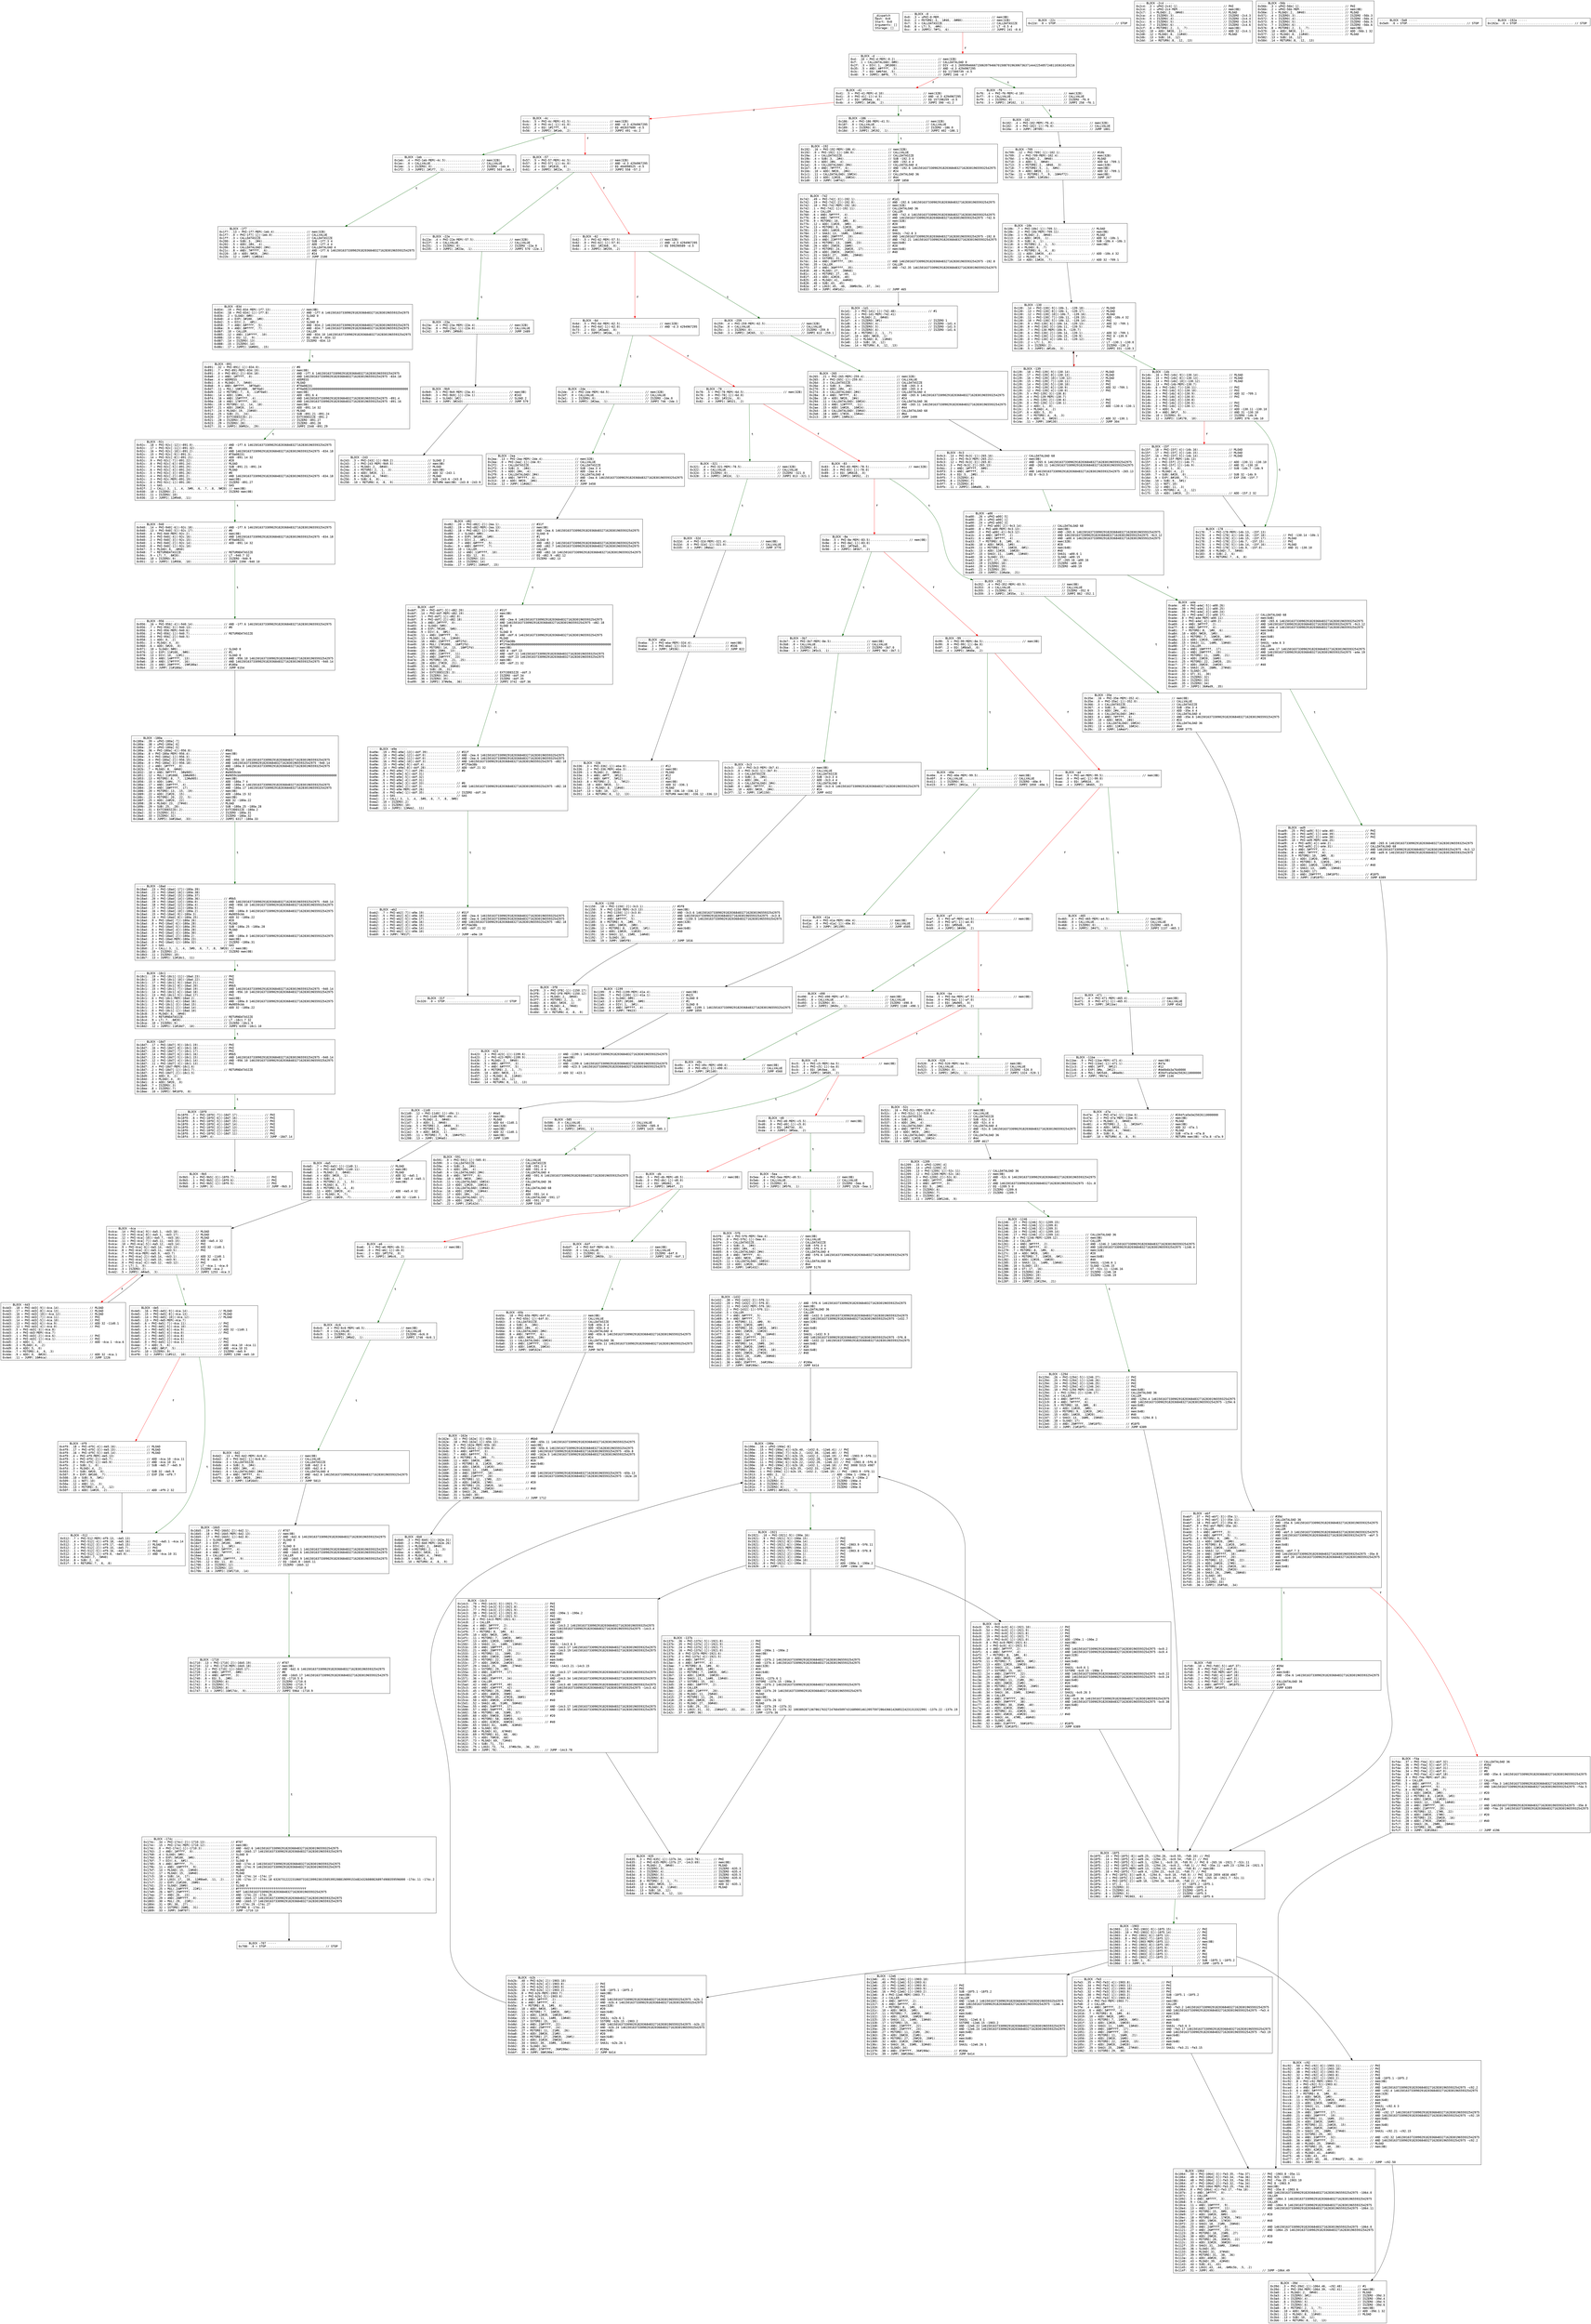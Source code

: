 
digraph G {
graph [fontname = "consolas"];
node  [fontname = "consolas"];
edge  [fontname = "consolas"];
ff [label="{_dispatch\lHash: 0x0\lStart: 0x0\lArguments: []\lStorage: []\l}", shape="record"];
block_0 [label="----- BLOCK ~0 -----\l0x0: .3 = uPHI~0-MEM.............................. // mem(0B)\l0x4: .2 = MSTORE(.3, .1#40, .0#80)................ // mem(32B)\l0x7: .5 = CALLDATASIZE............................ // CALLDATASIZE \l0x8: .6 = LT(.5, .4#4)............................ // LT ~0.5 4\l0xc: .8 = JUMPI(.7#f1, .6)........................ // JUMPI 241 ~0.6\l", shape="record"];
block_d [label="----- BLOCK ~d -----\l0xd: .10 = PHI~d-MEM(~0.2)........................ // mem(32B)\l0xf: .1 = CALLDATALOAD(.0#0)...................... // CALLDATALOAD 0\l0x2f: .3 = DIV(.1, .2#1000)....................... // DIV ~d.1 26959946667150639794667015087019630673637144422540572481103610249216\l0x35: .5 = AND(.4#ffff, .3)....................... // AND ~d.3 4294967295\l0x3c: .7 = EQ(.6#6fdd, .5)........................ // EQ 117300739 ~d.5\l0x40: .9 = JUMPI(.8#f6, .7)....................... // JUMPI 246 ~d.7\l", shape="record"];
block_41 [label="----- BLOCK ~41 -----\l0x41: .5 = PHI~41-MEM(~d.10)...................... // mem(32B)\l0x41: .0 = PHI~41[-1](~d.5)....................... // AND ~d.3 4294967295\l0x47: .2 = EQ(.1#95ea, .0)........................ // EQ 157198259 ~d.5\l0x4b: .4 = JUMPI(.3#186, .2)...................... // JUMPI 390 ~41.2\l", shape="record"];
block_4c [label="----- BLOCK ~4c -----\l0x4c: .5 = PHI~4c-MEM(~41.5)...................... // mem(32B)\l0x4c: .0 = PHI~4c[-1](~41.0)...................... // AND ~d.3 4294967295\l0x52: .2 = EQ(.1#17ff, .0)........................ // EQ 402637600 ~d.5\l0x56: .4 = JUMPI(.3#1eb, .2)...................... // JUMPI 491 ~4c.2\l", shape="record"];
block_57 [label="----- BLOCK ~57 -----\l0x57: .5 = PHI~57-MEM(~4c.5)...................... // mem(32B)\l0x57: .0 = PHI~57[-1](~4c.0)...................... // AND ~d.3 4294967295\l0x5d: .2 = EQ(.1#1816, .0)........................ // EQ 404098525 ~d.5\l0x61: .4 = JUMPI(.3#22e, .2)...................... // JUMPI 558 ~57.2\l", shape="record"];
block_62 [label="----- BLOCK ~62 -----\l0x62: .5 = PHI~62-MEM(~57.5)...................... // mem(32B)\l0x62: .0 = PHI~62[-1](~57.0)...................... // AND ~d.3 4294967295\l0x68: .2 = EQ(.1#23b8, .0)........................ // EQ 599290589 ~d.5\l0x6c: .4 = JUMPI(.3#259, .2)\l", shape="record"];
block_6d [label="----- BLOCK ~6d -----\l0x6d: .5 = PHI~6d-MEM(~62.5)...................... // mem(32B)\l0x6d: .0 = PHI~6d[-1](~62.0)...................... // AND ~d.3 4294967295\l0x73: .2 = EQ(.1#2aed, .0)\l0x77: .4 = JUMPI(.3#2de, .2)\l", shape="record"];
block_78 [label="----- BLOCK ~78 -----\l0x78: .5 = PHI~78-MEM(~6d.5)...................... // mem(32B)\l0x78: .0 = PHI~78[-1](~6d.0)\l0x7e: .2 = EQ(.1#313c, .0)\l0x82: .4 = JUMPI(.3#321, .2)\l", shape="record"];
block_83 [label="----- BLOCK ~83 -----\l0x83: .5 = PHI~83-MEM(~78.5)...................... // mem(32B)\l0x83: .0 = PHI~83[-1](~78.0)\l0x89: .2 = EQ(.1#6618, .0)\l0x8d: .4 = JUMPI(.3#352, .2)\l", shape="record"];
block_8e [label="----- BLOCK ~8e -----\l0x8e: .5 = PHI~8e-MEM(~83.5)...................... // mem(0B)\l0x8e: .0 = PHI~8e[-1](~83.0)\l0x94: .2 = EQ(.1#70a0, .0)\l0x98: .4 = JUMPI(.3#3b7, .2)\l", shape="record"];
block_99 [label="----- BLOCK ~99 -----\l0x99: .5 = PHI~99-MEM(~8e.5)...................... // mem(0B)\l0x99: .0 = PHI~99[-1](~8e.0)\l0x9f: .2 = EQ(.1#8da5, .0)\l0xa3: .4 = JUMPI(.3#40e, .2)\l", shape="record"];
block_a4 [label="----- BLOCK ~a4 -----\l0xa4: .5 = PHI~a4-MEM(~99.5)...................... // mem(0B)\l0xa4: .0 = PHI~a4[-1](~99.0)\l0xaa: .2 = EQ(.1#902d, .0)\l0xae: .4 = JUMPI(.3#465, .2)\l", shape="record"];
block_af [label="----- BLOCK ~af -----\l0xaf: .5 = PHI~af-MEM(~a4.5)...................... // mem(0B)\l0xaf: .0 = PHI~af[-1](~a4.0)\l0xb5: .2 = EQ(.1#95d8, .0)\l0xb9: .4 = JUMPI(.3#490, .2)\l", shape="record"];
block_ba [label="----- BLOCK ~ba -----\l0xba: .5 = PHI~ba-MEM(~af.5)...................... // mem(0B)\l0xba: .0 = PHI~ba[-1](~af.0)\l0xc0: .2 = EQ(.1#a905, .0)\l0xc4: .4 = JUMPI(.3#520, .2)\l", shape="record"];
block_c5 [label="----- BLOCK ~c5 -----\l0xc5: .5 = PHI~c5-MEM(~ba.5)...................... // mem(0B)\l0xc5: .0 = PHI~c5[-1](~ba.0)\l0xcb: .2 = EQ(.1#c0ee, .0)\l0xcf: .4 = JUMPI(.3#585, .2)\l", shape="record"];
block_d0 [label="----- BLOCK ~d0 -----\l0xd0: .5 = PHI~d0-MEM(~c5.5)...................... // mem(0B)\l0xd0: .0 = PHI~d0[-1](~c5.0)\l0xd6: .2 = EQ(.1#d73d, .0)\l0xda: .4 = JUMPI(.3#5ea, .2)\l", shape="record"];
block_db [label="----- BLOCK ~db -----\l0xdb: .5 = PHI~db-MEM(~d0.5)...................... // mem(0B)\l0xdb: .0 = PHI~db[-1](~d0.0)\l0xe1: .2 = EQ(.1#dd62, .0)\l0xe5: .4 = JUMPI(.3#64f, .2)\l", shape="record"];
block_e6 [label="----- BLOCK ~e6 -----\l0xe6: .5 = PHI~e6-MEM(~db.5)...................... // mem(0B)\l0xe6: .0 = PHI~e6[-1](~db.0)\l0xec: .2 = EQ(.1#f2fd, .0)\l0xf0: .4 = JUMPI(.3#6c6, .2)\l", shape="record"];
block_f6 [label="----- BLOCK ~f6 -----\l0xf6: .4 = PHI~f6-MEM(~d.10)...................... // mem(32B)\l0xf7: .0 = CALLVALUE.............................. // CALLVALUE \l0xf9: .1 = ISZERO(.0)............................. // ISZERO ~f6.0\l0xfd: .3 = JUMPI(.2#102, .1)...................... // JUMPI 258 ~f6.1\l", shape="record"];
block_102 [label="----- BLOCK ~102 -----\l0x102: .4 = PHI~102-MEM(~f6.4).................... // mem(32B)\l0x102: .0 = PHI~102[-1](~f6.0).................... // CALLVALUE \l0x10a: .3 = JUMP(.2#709).......................... // JUMP 1801\l", shape="record"];
block_10b [label="----- BLOCK ~10b -----\l0x10b: .7 = PHI~10b[-1](~709.1)................... // MLOAD \l0x10b: .2 = PHI~10b-MEM(~709.11).................. // mem(0B)\l0x10e: .1 = MLOAD(.2, .0#40)...................... // MLOAD \l0x113: .4 = ADD(.3#20, .1)........................ // ADD 32 ~10b.1\l0x116: .5 = SUB(.4, .1)........................... // SUB ~10b.4 ~10b.1\l0x118: .6 = MSTORE(.2, .1, .5).................... // mem(0B)\l0x11c: .8 = MLOAD(.6, .7)\l0x11e: .9 = MSTORE(.6, .4, .8)\l0x121: .11 = ADD(.10#20, .4)...................... // ADD ~10b.4 32\l0x125: .12 = MLOAD(.9, .7)\l0x129: .14 = ADD(.13#20, .7)...................... // ADD 32 ~709.1\l", shape="record"];
block_130 [label="----- BLOCK ~130 -----\l0x130: .14 = PHI~130[-9](~10b.1, ~139.18)......... // MLOAD \l0x130: .13 = PHI~130[-8](~10b.1, ~139.17)......... // MLOAD \l0x130: .12 = PHI~130[-10](~10b.7, ~139.16)........ // MLOAD \l0x130: .11 = PHI~130[-7](~10b.11, ~139.15)........ // ADD ~10b.4 32\l0x130: .10 = PHI~130[-5](~10b.12, ~139.14)........ // PHI \l0x130: .9 = PHI~130[-6](~10b.14, ~139.13)......... // ADD 32 ~709.1\l0x130: .8 = PHI~130[-3](~10b.11, ~139.5).......... // PHI \l0x130: .7 = PHI~130-MEM(~10b.9, ~139.7)\l0x130: .6 = PHI~130[-2](~10b.14, ~139.1).......... // ADD 32 ~709.1\l0x130: .1 = PHI~130[-1](~10b.15, ~139.9).......... // PHI 0 ~139.9\l0x130: .0 = PHI~130[-4](~10b.12, ~139.12)......... // PHI \l0x133: .2 = LT(.1, .0)............................ // LT ~130.1 ~130.0\l0x134: .3 = ISZERO(.2)............................ // ISZERO ~130.2\l0x138: .5 = JUMPI(.4#14b, .3)..................... // JUMPI 331 ~130.3\l", shape="record"];
block_139 [label="----- BLOCK ~139 -----\l0x139: .18 = PHI~139[-9](~130.14)................. // MLOAD \l0x139: .17 = PHI~139[-8](~130.13)................. // MLOAD \l0x139: .16 = PHI~139[-10](~130.12)................ // MLOAD \l0x139: .15 = PHI~139[-7](~130.11)................. // PHI \l0x139: .14 = PHI~139[-5](~130.10)................. // PHI \l0x139: .13 = PHI~139[-6](~130.9).................. // ADD 32 ~709.1\l0x139: .12 = PHI~139[-4](~130.0).................. // PHI \l0x139: .5 = PHI~139[-3](~130.8)\l0x139: .4 = PHI~139-MEM(~130.7)\l0x139: .1 = PHI~139[-2](~130.6)................... // PHI \l0x139: .0 = PHI~139[-1](~130.1)................... // PHI \l0x13b: .2 = ADD(.1, .0)........................... // ADD ~130.6 ~130.1\l0x13c: .3 = MLOAD(.4, .2)\l0x13f: .6 = ADD(.5, .0)\l0x140: .7 = MSTORE(.4, .6, .3)\l0x144: .9 = ADD(.0, .8#20)........................ // ADD 32 ~130.1\l0x14a: .11 = JUMP(.10#130)........................ // JUMP 304\l", shape="record"];
block_14b [label="----- BLOCK ~14b -----\l0x14b: .16 = PHI~14b[-9](~130.14)................. // MLOAD \l0x14b: .15 = PHI~14b[-8](~130.13)................. // MLOAD \l0x14b: .14 = PHI~14b[-10](~130.12)................ // MLOAD \l0x14b: .13 = PHI~14b-MEM(~130.7)\l0x14b: .6 = PHI~14b[-7](~130.11).................. // PHI \l0x14b: .5 = PHI~14b[-5](~130.10).................. // PHI \l0x14b: .4 = PHI~14b[-6](~130.9)................... // ADD 32 ~709.1\l0x14b: .3 = PHI~14b[-4](~130.0)................... // PHI \l0x14b: .2 = PHI~14b[-3](~130.8)\l0x14b: .1 = PHI~14b[-2](~130.6)................... // PHI \l0x14b: .0 = PHI~14b[-1](~130.1)................... // PHI \l0x154: .7 = ADD(.5, .6)........................... // ADD ~130.11 ~130.10\l0x158: .9 = AND(.8#1f, .5)........................ // AND 31 ~130.10\l0x15a: .10 = ISZERO(.9)........................... // ISZERO ~14b.9\l0x15e: .12 = JUMPI(.11#178, .10).................. // JUMPI 376 ~14b.10\l", shape="record"];
block_15f [label="----- BLOCK ~15f -----\l0x15f: .18 = PHI~15f[-4](~14b.16)................. // MLOAD \l0x15f: .17 = PHI~15f[-3](~14b.15)................. // MLOAD \l0x15f: .16 = PHI~15f[-5](~14b.14)................. // MLOAD \l0x15f: .4 = PHI~15f-MEM(~14b.13)\l0x15f: .1 = PHI~15f[-2](~14b.7)................... // ADD ~130.11 ~130.10\l0x15f: .0 = PHI~15f[-1](~14b.9)................... // AND 31 ~130.10\l0x161: .2 = SUB(.1, .0)........................... // SUB ~14b.7 ~14b.9\l0x163: .3 = MLOAD(.4, .2)\l0x169: .7 = SUB(.6#20, .0)........................ // SUB 32 ~14b.9\l0x16d: .9 = EXP(.8#100, .7)....................... // EXP 256 ~15f.7\l0x16e: .10 = SUB(.9, .5#1)\l0x16f: .11 = NOT(.10)\l0x170: .12 = AND(.11, .3)\l0x172: .13 = MSTORE(.4, .2, .12)\l0x175: .15 = ADD(.14#20, .2)...................... // ADD ~15f.2 32\l", shape="record"];
block_178 [label="----- BLOCK ~178 -----\l0x178: .7 = PHI~178-MEM(~14b.13, ~15f.13)\l0x178: .4 = PHI~178[-4](~14b.16, ~15f.18)......... // PHI ~130.14 ~10b.1\l0x178: .3 = PHI~178[-3](~14b.15, ~15f.17)......... // MLOAD \l0x178: .2 = PHI~178[-2](~14b.7, ~15f.15).......... // PHI \l0x178: .1 = PHI~178[-5](~14b.14, ~15f.16)......... // MLOAD \l0x178: .0 = PHI~178[-1](~14b.9, ~15f.0)........... // AND 31 ~130.10\l0x180: .6 = MLOAD(.7, .5#40)\l0x183: .8 = SUB(.2, .6)\l0x185: .9 = RETURN(.7, .6, .8)\l", shape="record"];
block_186 [label="----- BLOCK ~186 -----\l0x186: .4 = PHI~186-MEM(~41.5).................... // mem(32B)\l0x187: .0 = CALLVALUE............................. // CALLVALUE \l0x189: .1 = ISZERO(.0)............................ // ISZERO ~186.0\l0x18d: .3 = JUMPI(.2#192, .1)..................... // JUMPI 402 ~186.1\l", shape="record"];
block_192 [label="----- BLOCK ~192 -----\l0x192: .16 = PHI~192-MEM(~186.4).................. // mem(32B)\l0x192: .0 = PHI~192[-1](~186.0)................... // CALLVALUE \l0x19a: .3 = CALLDATASIZE.......................... // CALLDATASIZE \l0x19b: .4 = SUB(.3, .2#4)......................... // SUB ~192.3 4\l0x19d: .5 = ADD(.2#4, .4)......................... // ADD ~192.4 4\l0x1a1: .6 = CALLDATALOAD(.2#4).................... // CALLDATALOAD 4\l0x1b7: .8 = AND(.7#ffff, .6)...................... // AND ~192.6 1461501637330902918203684832716283019655932542975\l0x1bb: .10 = ADD(.9#20, .2#4)..................... // #24\l0x1c1: .11 = CALLDATALOAD(.10#24)................. // CALLDATALOAD 36\l0x1c5: .13 = ADD(.12#20, .10#24).................. // #44\l0x1d0: .15 = JUMP(.14#742)........................ // JUMP 1858\l", shape="record"];
block_1d1 [label="----- BLOCK ~1d1 -----\l0x1d1: .3 = PHI~1d1[-1](~742.48).................. // #1\l0x1d1: .2 = PHI~1d1-MEM(~742.41)\l0x1d4: .1 = MLOAD(.2, .0#40)\l0x1d7: .4 = ISZERO(.3#1).......................... // ISZERO 1\l0x1d8: .5 = ISZERO(.4)............................ // ISZERO ~1d1.4\l0x1d9: .6 = ISZERO(.5)............................ // ISZERO ~1d1.5\l0x1da: .7 = ISZERO(.6)............................ // ISZERO ~1d1.6\l0x1dc: .8 = MSTORE(.2, .1, .7)\l0x1df: .10 = ADD(.9#20, .1)\l0x1e5: .12 = MLOAD(.8, .11#40)\l0x1e8: .13 = SUB(.10, .12)\l0x1ea: .14 = RETURN(.8, .12, .13)\l", shape="record"];
block_1eb [label="----- BLOCK ~1eb -----\l0x1eb: .4 = PHI~1eb-MEM(~4c.5).................... // mem(32B)\l0x1ec: .0 = CALLVALUE............................. // CALLVALUE \l0x1ee: .1 = ISZERO(.0)............................ // ISZERO ~1eb.0\l0x1f2: .3 = JUMPI(.2#1f7, .1)..................... // JUMPI 503 ~1eb.1\l", shape="record"];
block_1f7 [label="----- BLOCK ~1f7 -----\l0x1f7: .13 = PHI~1f7-MEM(~1eb.4).................. // mem(32B)\l0x1f7: .0 = PHI~1f7[-1](~1eb.0)................... // CALLVALUE \l0x1ff: .3 = CALLDATASIZE.......................... // CALLDATASIZE \l0x200: .4 = SUB(.3, .2#4)......................... // SUB ~1f7.3 4\l0x202: .5 = ADD(.2#4, .4)......................... // ADD ~1f7.4 4\l0x206: .6 = CALLDATALOAD(.2#4).................... // CALLDATALOAD 4\l0x21c: .8 = AND(.7#ffff, .6)...................... // AND ~1f7.6 1461501637330902918203684832716283019655932542975\l0x220: .10 = ADD(.9#20, .2#4)..................... // #24\l0x22b: .12 = JUMP(.11#834)........................ // JUMP 2100\l", shape="record"];
block_22c [label="----- BLOCK ~22c -----\l0x22d: .0 = STOP.................................. // STOP \l", shape="record"];
block_22e [label="----- BLOCK ~22e -----\l0x22e: .4 = PHI~22e-MEM(~57.5).................... // mem(32B)\l0x22f: .0 = CALLVALUE............................. // CALLVALUE \l0x231: .1 = ISZERO(.0)............................ // ISZERO ~22e.0\l0x235: .3 = JUMPI(.2#23a, .1)..................... // JUMPI 570 ~22e.1\l", shape="record"];
block_23a [label="----- BLOCK ~23a -----\l0x23a: .4 = PHI~23a-MEM(~22e.4)................... // mem(32B)\l0x23a: .0 = PHI~23a[-1](~22e.0)................... // CALLVALUE \l0x242: .3 = JUMP(.2#9b9).......................... // JUMP 2489\l", shape="record"];
block_243 [label="----- BLOCK ~243 -----\l0x243: .3 = PHI~243[-1](~9b9.2)................... // SLOAD 2\l0x243: .2 = PHI~243-MEM(~9b9.5)................... // mem(0B)\l0x246: .1 = MLOAD(.2, .0#40)...................... // MLOAD \l0x24a: .4 = MSTORE(.2, .1, .3).................... // mem(0B)\l0x24d: .6 = ADD(.5#20, .1)........................ // ADD 32 ~243.1\l0x253: .8 = MLOAD(.4, .7#40)...................... // MLOAD \l0x256: .9 = SUB(.6, .8)........................... // SUB ~243.6 ~243.8\l0x258: .10 = RETURN(.4, .8, .9)................... // RETURN mem(0B) ~243.8 ~243.9\l", shape="record"];
block_259 [label="----- BLOCK ~259 -----\l0x259: .4 = PHI~259-MEM(~62.5).................... // mem(32B)\l0x25a: .0 = CALLVALUE............................. // CALLVALUE \l0x25c: .1 = ISZERO(.0)............................ // ISZERO ~259.0\l0x260: .3 = JUMPI(.2#265, .1)..................... // JUMPI 613 ~259.1\l", shape="record"];
block_265 [label="----- BLOCK ~265 -----\l0x265: .21 = PHI~265-MEM(~259.4).................. // mem(32B)\l0x265: .0 = PHI~265[-1](~259.0)................... // CALLVALUE \l0x26d: .3 = CALLDATASIZE.......................... // CALLDATASIZE \l0x26e: .4 = SUB(.3, .2#4)......................... // SUB ~265.3 4\l0x270: .5 = ADD(.2#4, .4)......................... // ADD ~265.4 4\l0x274: .6 = CALLDATALOAD(.2#4).................... // CALLDATALOAD 4\l0x28a: .8 = AND(.7#ffff, .6)...................... // AND ~265.6 1461501637330902918203684832716283019655932542975\l0x28e: .10 = ADD(.9#20, .2#4)..................... // #24\l0x294: .11 = CALLDATALOAD(.10#24)................. // CALLDATALOAD 36\l0x2aa: .13 = AND(.12#ffff, .11)................... // AND ~265.11 1461501637330902918203684832716283019655932542975\l0x2ae: .15 = ADD(.14#20, .10#24).................. // #44\l0x2b4: .16 = CALLDATALOAD(.15#44)................. // CALLDATALOAD 68\l0x2b8: .18 = ADD(.17#20, .15#44).................. // #64\l0x2c3: .20 = JUMP(.19#9c3)........................ // JUMP 2499\l", shape="record"];
block_2c4 [label="----- BLOCK ~2c4 -----\l0x2c4: .3 = uPHI~2c4[-1].......................... // PHI \l0x2c4: .2 = uPHI~2c4-MEM.......................... // mem(0B)\l0x2c7: .1 = MLOAD(.2, .0#40)...................... // MLOAD \l0x2ca: .4 = ISZERO(.3)............................ // ISZERO ~2c4.3\l0x2cb: .5 = ISZERO(.4)............................ // ISZERO ~2c4.4\l0x2cc: .6 = ISZERO(.5)............................ // ISZERO ~2c4.5\l0x2cd: .7 = ISZERO(.6)............................ // ISZERO ~2c4.6\l0x2cf: .8 = MSTORE(.2, .1, .7).................... // mem(0B)\l0x2d2: .10 = ADD(.9#20, .1)....................... // ADD 32 ~2c4.1\l0x2d8: .12 = MLOAD(.8, .11#40).................... // MLOAD \l0x2db: .13 = SUB(.10, .12)\l0x2dd: .14 = RETURN(.8, .12, .13)\l", shape="record"];
block_2de [label="----- BLOCK ~2de -----\l0x2de: .4 = PHI~2de-MEM(~6d.5).................... // mem(32B)\l0x2df: .0 = CALLVALUE............................. // CALLVALUE \l0x2e1: .1 = ISZERO(.0)............................ // ISZERO ~2de.0\l0x2e5: .3 = JUMPI(.2#2ea, .1)..................... // JUMPI 746 ~2de.1\l", shape="record"];
block_2ea [label="----- BLOCK ~2ea -----\l0x2ea: .13 = PHI~2ea-MEM(~2de.4).................. // mem(32B)\l0x2ea: .0 = PHI~2ea[-1](~2de.0)................... // CALLVALUE \l0x2f2: .3 = CALLDATASIZE.......................... // CALLDATASIZE \l0x2f3: .4 = SUB(.3, .2#4)......................... // SUB ~2ea.3 4\l0x2f5: .5 = ADD(.2#4, .4)......................... // ADD ~2ea.4 4\l0x2f9: .6 = CALLDATALOAD(.2#4).................... // CALLDATALOAD 4\l0x30f: .8 = AND(.7#ffff, .6)...................... // AND ~2ea.6 1461501637330902918203684832716283019655932542975\l0x313: .10 = ADD(.9#20, .2#4)..................... // #24\l0x31e: .12 = JUMP(.11#d82)........................ // JUMP 3458\l", shape="record"];
block_31f [label="----- BLOCK ~31f -----\l0x320: .0 = STOP.................................. // STOP \l", shape="record"];
block_321 [label="----- BLOCK ~321 -----\l0x321: .4 = PHI~321-MEM(~78.5).................... // mem(32B)\l0x322: .0 = CALLVALUE............................. // CALLVALUE \l0x324: .1 = ISZERO(.0)............................ // ISZERO ~321.0\l0x328: .3 = JUMPI(.2#32d, .1)..................... // JUMPI 813 ~321.1\l", shape="record"];
block_32d [label="----- BLOCK ~32d -----\l0x32d: .4 = PHI~32d-MEM(~321.4)................... // mem(0B)\l0x32d: .0 = PHI~32d[-1](~321.0)................... // CALLVALUE \l0x335: .3 = JUMP(.2#eba).......................... // JUMP 3770\l", shape="record"];
block_336 [label="----- BLOCK ~336 -----\l0x336: .3 = PHI~336[-1](~eba.0)................... // #12\l0x336: .2 = PHI~336-MEM(~eba.3)................... // mem(0B)\l0x339: .1 = MLOAD(.2, .0#40)...................... // MLOAD \l0x33e: .5 = AND(.4#ff, .3#12)..................... // #12\l0x341: .7 = AND(.6#ff, .5#12)..................... // #12\l0x343: .8 = MSTORE(.2, .1, .7#12)................. // mem(0B)\l0x346: .10 = ADD(.9#20, .1)....................... // ADD 32 ~336.1\l0x34c: .12 = MLOAD(.8, .11#40).................... // MLOAD \l0x34f: .13 = SUB(.10, .12)........................ // SUB ~336.10 ~336.12\l0x351: .14 = RETURN(.8, .12, .13)................. // RETURN mem(0B) ~336.12 ~336.13\l", shape="record"];
block_352 [label="----- BLOCK ~352 -----\l0x352: .4 = PHI~352-MEM(~83.5).................... // mem(0B)\l0x353: .0 = CALLVALUE............................. // CALLVALUE \l0x355: .1 = ISZERO(.0)............................ // ISZERO ~352.0\l0x359: .3 = JUMPI(.2#35e, .1)..................... // JUMPI 862 ~352.1\l", shape="record"];
block_35e [label="----- BLOCK ~35e -----\l0x35e: .16 = PHI~35e-MEM(~352.4).................. // mem(0B)\l0x35e: .0 = PHI~35e[-1](~352.0)................... // CALLVALUE \l0x366: .3 = CALLDATASIZE.......................... // CALLDATASIZE \l0x367: .4 = SUB(.3, .2#4)......................... // SUB ~35e.3 4\l0x369: .5 = ADD(.2#4, .4)......................... // ADD ~35e.4 4\l0x36d: .6 = CALLDATALOAD(.2#4).................... // CALLDATALOAD 4\l0x383: .8 = AND(.7#ffff, .6)...................... // AND ~35e.6 1461501637330902918203684832716283019655932542975\l0x387: .10 = ADD(.9#20, .2#4)..................... // #24\l0x38d: .11 = CALLDATALOAD(.10#24)................. // CALLDATALOAD 36\l0x391: .13 = ADD(.12#20, .10#24).................. // #44\l0x39c: .15 = JUMP(.14#ebf)........................ // JUMP 3775\l", shape="record"];
block_39d [label="----- BLOCK ~39d -----\l0x39d: .3 = PHI~39d[-1](~1064.46, ~c92.48)........ // #1\l0x39d: .2 = PHI~39d-MEM(~1064.39, ~c92.41)........ // mem(0B)\l0x3a0: .1 = MLOAD(.2, .0#40)...................... // MLOAD \l0x3a3: .4 = ISZERO(.3#1).......................... // ISZERO ~39d.3\l0x3a4: .5 = ISZERO(.4)............................ // ISZERO ~39d.4\l0x3a5: .6 = ISZERO(.5)............................ // ISZERO ~39d.5\l0x3a6: .7 = ISZERO(.6)............................ // ISZERO ~39d.6\l0x3a8: .8 = MSTORE(.2, .1, .7).................... // mem(0B)\l0x3ab: .10 = ADD(.9#20, .1)....................... // ADD ~39d.1 32\l0x3b1: .12 = MLOAD(.8, .11#40).................... // MLOAD \l0x3b4: .13 = SUB(.10, .12)\l0x3b6: .14 = RETURN(.8, .12, .13)\l", shape="record"];
block_3b7 [label="----- BLOCK ~3b7 -----\l0x3b7: .4 = PHI~3b7-MEM(~8e.5).................... // mem(0B)\l0x3b8: .0 = CALLVALUE............................. // CALLVALUE \l0x3ba: .1 = ISZERO(.0)............................ // ISZERO ~3b7.0\l0x3be: .3 = JUMPI(.2#3c3, .1)..................... // JUMPI 963 ~3b7.1\l", shape="record"];
block_3c3 [label="----- BLOCK ~3c3 -----\l0x3c3: .13 = PHI~3c3-MEM(~3b7.4).................. // mem(0B)\l0x3c3: .0 = PHI~3c3[-1](~3b7.0)................... // CALLVALUE \l0x3cb: .3 = CALLDATASIZE.......................... // CALLDATASIZE \l0x3cc: .4 = SUB(.3, .2#4)......................... // SUB ~3c3.3 4\l0x3ce: .5 = ADD(.2#4, .4)......................... // ADD ~3c3.4 4\l0x3d2: .6 = CALLDATALOAD(.2#4).................... // CALLDATALOAD 4\l0x3e8: .8 = AND(.7#ffff, .6)...................... // AND ~3c3.6 1461501637330902918203684832716283019655932542975\l0x3ec: .10 = ADD(.9#20, .2#4)..................... // #24\l0x3f7: .12 = JUMP(.11#1150)....................... // JUMP 4432\l", shape="record"];
block_3f8 [label="----- BLOCK ~3f8 -----\l0x3f8: .3 = PHI~3f8[-1](~1150.17)\l0x3f8: .2 = PHI~3f8-MEM(~1150.12)\l0x3fb: .1 = MLOAD(.2, .0#40)\l0x3ff: .4 = MSTORE(.2, .1, .3)\l0x402: .6 = ADD(.5#20, .1)\l0x408: .8 = MLOAD(.4, .7#40)\l0x40b: .9 = SUB(.6, .8)\l0x40d: .10 = RETURN(.4, .8, .9)\l", shape="record"];
block_40e [label="----- BLOCK ~40e -----\l0x40e: .4 = PHI~40e-MEM(~99.5).................... // mem(0B)\l0x40f: .0 = CALLVALUE............................. // CALLVALUE \l0x411: .1 = ISZERO(.0)............................ // ISZERO ~40e.0\l0x415: .3 = JUMPI(.2#41a, .1)..................... // JUMPI 1050 ~40e.1\l", shape="record"];
block_41a [label="----- BLOCK ~41a -----\l0x41a: .4 = PHI~41a-MEM(~40e.4)................... // mem(0B)\l0x41a: .0 = PHI~41a[-1](~40e.0)................... // CALLVALUE \l0x422: .3 = JUMP(.2#1199)......................... // JUMP 4505\l", shape="record"];
block_423 [label="----- BLOCK ~423 -----\l0x423: .3 = PHI~423[-1](~1199.6).................. // AND ~1199.1 1461501637330902918203684832716283019655932542975\l0x423: .2 = PHI~423-MEM(~1199.9).................. // mem(0B)\l0x426: .1 = MLOAD(.2, .0#40)...................... // MLOAD \l0x43e: .5 = AND(.4#ffff, .3)...................... // AND ~1199.6 1461501637330902918203684832716283019655932542975\l0x454: .7 = AND(.6#ffff, .5)...................... // AND ~423.5 1461501637330902918203684832716283019655932542975\l0x456: .8 = MSTORE(.2, .1, .7)\l0x459: .10 = ADD(.9#20, .1)....................... // ADD 32 ~423.1\l0x45f: .12 = MLOAD(.8, .11#40)\l0x462: .13 = SUB(.10, .12)\l0x464: .14 = RETURN(.8, .12, .13)\l", shape="record"];
block_465 [label="----- BLOCK ~465 -----\l0x465: .4 = PHI~465-MEM(~a4.5).................... // mem(0B)\l0x466: .0 = CALLVALUE............................. // CALLVALUE \l0x468: .1 = ISZERO(.0)............................ // ISZERO ~465.0\l0x46c: .3 = JUMPI(.2#471, .1)..................... // JUMPI 1137 ~465.1\l", shape="record"];
block_471 [label="----- BLOCK ~471 -----\l0x471: .4 = PHI~471-MEM(~465.4)................... // mem(0B)\l0x471: .0 = PHI~471[-1](~465.0)................... // CALLVALUE \l0x479: .3 = JUMP(.2#11be)......................... // JUMP 4542\l", shape="record"];
block_47a [label="----- BLOCK ~47a -----\l0x47a: .3 = PHI~47a[-1](~11be.6).................. // #204fce5e3e25026110000000\l0x47a: .2 = PHI~47a-MEM(~11be.9).................. // mem(0B)\l0x47d: .1 = MLOAD(.2, .0#40)...................... // MLOAD \l0x481: .4 = MSTORE(.2, .1, .3#204f)............... // mem(0B)\l0x484: .6 = ADD(.5#20, .1)........................ // ADD 32 ~47a.1\l0x48a: .8 = MLOAD(.4, .7#40)...................... // MLOAD \l0x48d: .9 = SUB(.6, .8)........................... // SUB ~47a.6 ~47a.8\l0x48f: .10 = RETURN(.4, .8, .9)................... // RETURN mem(0B) ~47a.8 ~47a.9\l", shape="record"];
block_490 [label="----- BLOCK ~490 -----\l0x490: .4 = PHI~490-MEM(~af.5).................... // mem(0B)\l0x491: .0 = CALLVALUE............................. // CALLVALUE \l0x493: .1 = ISZERO(.0)............................ // ISZERO ~490.0\l0x497: .3 = JUMPI(.2#49c, .1)..................... // JUMPI 1180 ~490.1\l", shape="record"];
block_49c [label="----- BLOCK ~49c -----\l0x49c: .4 = PHI~49c-MEM(~490.4)................... // mem(0B)\l0x49c: .0 = PHI~49c[-1](~490.0)................... // CALLVALUE \l0x4a4: .3 = JUMP(.2#11d0)......................... // JUMP 4560\l", shape="record"];
block_4a5 [label="----- BLOCK ~4a5 -----\l0x4a5: .7 = PHI~4a5[-1](~11d0.1).................. // MLOAD \l0x4a5: .2 = PHI~4a5-MEM(~11d0.11)................. // mem(0B)\l0x4a8: .1 = MLOAD(.2, .0#40)...................... // MLOAD \l0x4ad: .4 = ADD(.3#20, .1)........................ // ADD 32 ~4a5.1\l0x4b0: .5 = SUB(.4, .1)........................... // SUB ~4a5.4 ~4a5.1\l0x4b2: .6 = MSTORE(.2, .1, .5).................... // mem(0B)\l0x4b6: .8 = MLOAD(.6, .7)\l0x4b8: .9 = MSTORE(.6, .4, .8)\l0x4bb: .11 = ADD(.10#20, .4)...................... // ADD ~4a5.4 32\l0x4bf: .12 = MLOAD(.9, .7)\l0x4c3: .14 = ADD(.13#20, .7)...................... // ADD 32 ~11d0.1\l", shape="record"];
block_4ca [label="----- BLOCK ~4ca -----\l0x4ca: .14 = PHI~4ca[-9](~4a5.1, ~4d3.18)......... // MLOAD \l0x4ca: .13 = PHI~4ca[-8](~4a5.1, ~4d3.17)......... // MLOAD \l0x4ca: .12 = PHI~4ca[-10](~4a5.7, ~4d3.16)........ // MLOAD \l0x4ca: .11 = PHI~4ca[-7](~4a5.11, ~4d3.15)........ // ADD ~4a5.4 32\l0x4ca: .10 = PHI~4ca[-5](~4a5.12, ~4d3.14)........ // PHI \l0x4ca: .9 = PHI~4ca[-6](~4a5.14, ~4d3.13)......... // ADD 32 ~11d0.1\l0x4ca: .8 = PHI~4ca[-3](~4a5.11, ~4d3.5).......... // PHI \l0x4ca: .7 = PHI~4ca-MEM(~4a5.9, ~4d3.7)\l0x4ca: .6 = PHI~4ca[-2](~4a5.14, ~4d3.1).......... // ADD 32 ~11d0.1\l0x4ca: .1 = PHI~4ca[-1](~4a5.15, ~4d3.9).......... // PHI 0 ~4d3.9\l0x4ca: .0 = PHI~4ca[-4](~4a5.12, ~4d3.12)......... // PHI \l0x4cd: .2 = LT(.1, .0)............................ // LT ~4ca.1 ~4ca.0\l0x4ce: .3 = ISZERO(.2)............................ // ISZERO ~4ca.2\l0x4d2: .5 = JUMPI(.4#4e5, .3)..................... // JUMPI 1253 ~4ca.3\l", shape="record"];
block_4d3 [label="----- BLOCK ~4d3 -----\l0x4d3: .18 = PHI~4d3[-9](~4ca.14)................. // MLOAD \l0x4d3: .17 = PHI~4d3[-8](~4ca.13)................. // MLOAD \l0x4d3: .16 = PHI~4d3[-10](~4ca.12)................ // MLOAD \l0x4d3: .15 = PHI~4d3[-7](~4ca.11)................. // PHI \l0x4d3: .14 = PHI~4d3[-5](~4ca.10)................. // PHI \l0x4d3: .13 = PHI~4d3[-6](~4ca.9).................. // ADD 32 ~11d0.1\l0x4d3: .12 = PHI~4d3[-4](~4ca.0).................. // PHI \l0x4d3: .5 = PHI~4d3[-3](~4ca.8)\l0x4d3: .4 = PHI~4d3-MEM(~4ca.7)\l0x4d3: .1 = PHI~4d3[-2](~4ca.6)................... // PHI \l0x4d3: .0 = PHI~4d3[-1](~4ca.1)................... // PHI \l0x4d5: .2 = ADD(.1, .0)........................... // ADD ~4ca.1 ~4ca.6\l0x4d6: .3 = MLOAD(.4, .2)\l0x4d9: .6 = ADD(.5, .0)\l0x4da: .7 = MSTORE(.4, .6, .3)\l0x4de: .9 = ADD(.0, .8#20)........................ // ADD 32 ~4ca.1\l0x4e4: .11 = JUMP(.10#4ca)........................ // JUMP 1226\l", shape="record"];
block_4e5 [label="----- BLOCK ~4e5 -----\l0x4e5: .16 = PHI~4e5[-9](~4ca.14)................. // MLOAD \l0x4e5: .15 = PHI~4e5[-8](~4ca.13)................. // MLOAD \l0x4e5: .14 = PHI~4e5[-10](~4ca.12)................ // MLOAD \l0x4e5: .13 = PHI~4e5-MEM(~4ca.7)\l0x4e5: .6 = PHI~4e5[-7](~4ca.11).................. // PHI \l0x4e5: .5 = PHI~4e5[-5](~4ca.10).................. // PHI \l0x4e5: .4 = PHI~4e5[-6](~4ca.9)................... // ADD 32 ~11d0.1\l0x4e5: .3 = PHI~4e5[-4](~4ca.0)................... // PHI \l0x4e5: .2 = PHI~4e5[-3](~4ca.8)\l0x4e5: .1 = PHI~4e5[-2](~4ca.6)................... // PHI \l0x4e5: .0 = PHI~4e5[-1](~4ca.1)................... // PHI \l0x4ee: .7 = ADD(.5, .6)........................... // ADD ~4ca.10 ~4ca.11\l0x4f2: .9 = AND(.8#1f, .5)........................ // AND ~4ca.10 31\l0x4f4: .10 = ISZERO(.9)........................... // ISZERO ~4e5.9\l0x4f8: .12 = JUMPI(.11#512, .10).................. // JUMPI 1298 ~4e5.10\l", shape="record"];
block_4f9 [label="----- BLOCK ~4f9 -----\l0x4f9: .18 = PHI~4f9[-4](~4e5.16)................. // MLOAD \l0x4f9: .17 = PHI~4f9[-3](~4e5.15)................. // MLOAD \l0x4f9: .16 = PHI~4f9[-5](~4e5.14)................. // MLOAD \l0x4f9: .4 = PHI~4f9-MEM(~4e5.13)\l0x4f9: .1 = PHI~4f9[-2](~4e5.7)................... // ADD ~4ca.10 ~4ca.11\l0x4f9: .0 = PHI~4f9[-1](~4e5.9)................... // AND ~4ca.10 31\l0x4fb: .2 = SUB(.1, .0)........................... // SUB ~4e5.7 ~4e5.9\l0x4fd: .3 = MLOAD(.4, .2)\l0x503: .7 = SUB(.6#20, .0)........................ // SUB 32 ~4e5.9\l0x507: .9 = EXP(.8#100, .7)....................... // EXP 256 ~4f9.7\l0x508: .10 = SUB(.9, .5#1)\l0x509: .11 = NOT(.10)\l0x50a: .12 = AND(.11, .3)\l0x50c: .13 = MSTORE(.4, .2, .12)\l0x50f: .15 = ADD(.14#20, .2)...................... // ADD ~4f9.2 32\l", shape="record"];
block_512 [label="----- BLOCK ~512 -----\l0x512: .7 = PHI~512-MEM(~4f9.13, ~4e5.13)\l0x512: .4 = PHI~512[-4](~4f9.18, ~4e5.16)......... // PHI ~4a5.1 ~4ca.14\l0x512: .3 = PHI~512[-3](~4f9.17, ~4e5.15)......... // MLOAD \l0x512: .2 = PHI~512[-2](~4f9.15, ~4e5.7).......... // PHI \l0x512: .1 = PHI~512[-5](~4f9.16, ~4e5.14)......... // MLOAD \l0x512: .0 = PHI~512[-1](~4f9.0, ~4e5.9)........... // AND ~4ca.10 31\l0x51a: .6 = MLOAD(.7, .5#40)\l0x51d: .8 = SUB(.2, .6)\l0x51f: .9 = RETURN(.7, .6, .8)\l", shape="record"];
block_520 [label="----- BLOCK ~520 -----\l0x520: .4 = PHI~520-MEM(~ba.5).................... // mem(0B)\l0x521: .0 = CALLVALUE............................. // CALLVALUE \l0x523: .1 = ISZERO(.0)............................ // ISZERO ~520.0\l0x527: .3 = JUMPI(.2#52c, .1)..................... // JUMPI 1324 ~520.1\l", shape="record"];
block_52c [label="----- BLOCK ~52c -----\l0x52c: .16 = PHI~52c-MEM(~520.4).................. // mem(0B)\l0x52c: .0 = PHI~52c[-1](~520.0)................... // CALLVALUE \l0x534: .3 = CALLDATASIZE.......................... // CALLDATASIZE \l0x535: .4 = SUB(.3, .2#4)......................... // SUB ~52c.3 4\l0x537: .5 = ADD(.2#4, .4)......................... // ADD ~52c.4 4\l0x53b: .6 = CALLDATALOAD(.2#4).................... // CALLDATALOAD 4\l0x551: .8 = AND(.7#ffff, .6)...................... // AND ~52c.6 1461501637330902918203684832716283019655932542975\l0x555: .10 = ADD(.9#20, .2#4)..................... // #24\l0x55b: .11 = CALLDATALOAD(.10#24)................. // CALLDATALOAD 36\l0x55f: .13 = ADD(.12#20, .10#24).................. // #44\l0x56a: .15 = JUMP(.14#1209)....................... // JUMP 4617\l", shape="record"];
block_56b [label="----- BLOCK ~56b -----\l0x56b: .3 = uPHI~56b[-1].......................... // PHI \l0x56b: .2 = uPHI~56b-MEM.......................... // mem(0B)\l0x56e: .1 = MLOAD(.2, .0#40)...................... // MLOAD \l0x571: .4 = ISZERO(.3)............................ // ISZERO ~56b.3\l0x572: .5 = ISZERO(.4)............................ // ISZERO ~56b.4\l0x573: .6 = ISZERO(.5)............................ // ISZERO ~56b.5\l0x574: .7 = ISZERO(.6)............................ // ISZERO ~56b.6\l0x576: .8 = MSTORE(.2, .1, .7).................... // mem(0B)\l0x579: .10 = ADD(.9#20, .1)....................... // ADD ~56b.1 32\l0x57f: .12 = MLOAD(.8, .11#40).................... // MLOAD \l0x582: .13 = SUB(.10, .12)\l0x584: .14 = RETURN(.8, .12, .13)\l", shape="record"];
block_585 [label="----- BLOCK ~585 -----\l0x586: .0 = CALLVALUE............................. // CALLVALUE \l0x588: .1 = ISZERO(.0)............................ // ISZERO ~585.0\l0x58c: .3 = JUMPI(.2#591, .1)..................... // JUMPI 1425 ~585.1\l", shape="record"];
block_591 [label="----- BLOCK ~591 -----\l0x591: .0 = PHI~591[-1](~585.0)................... // CALLVALUE \l0x599: .3 = CALLDATASIZE.......................... // CALLDATASIZE \l0x59a: .4 = SUB(.3, .2#4)......................... // SUB ~591.3 4\l0x59c: .5 = ADD(.2#4, .4)......................... // ADD ~591.4 4\l0x5a0: .6 = CALLDATALOAD(.2#4).................... // CALLDATALOAD 4\l0x5b6: .8 = AND(.7#ffff, .6)...................... // AND ~591.6 1461501637330902918203684832716283019655932542975\l0x5ba: .10 = ADD(.9#20, .2#4)..................... // #24\l0x5c0: .11 = CALLDATALOAD(.10#24)................. // CALLDATALOAD 36\l0x5c4: .13 = ADD(.12#20, .10#24).................. // #44\l0x5ca: .14 = CALLDATALOAD(.13#44)................. // CALLDATALOAD 68\l0x5ce: .16 = ADD(.15#20, .13#44).................. // #64\l0x5d1: .17 = ADD(.2#4, .14)....................... // ADD ~591.14 4\l0x5d3: .18 = CALLDATALOAD(.17).................... // CALLDATALOAD ~591.17\l0x5d7: .20 = ADD(.19#20, .17)..................... // ADD ~591.17 32\l0x5e7: .22 = JUMP(.21#142d)....................... // JUMP 5165\l", shape="record"];
block_5e8 [label="----- BLOCK ~5e8 -----\l0x5e9: .0 = STOP.................................. // STOP \l", shape="record"];
block_5ea [label="----- BLOCK ~5ea -----\l0x5ea: .4 = PHI~5ea-MEM(~d0.5).................... // mem(0B)\l0x5eb: .0 = CALLVALUE............................. // CALLVALUE \l0x5ed: .1 = ISZERO(.0)............................ // ISZERO ~5ea.0\l0x5f1: .3 = JUMPI(.2#5f6, .1)..................... // JUMPI 1526 ~5ea.1\l", shape="record"];
block_5f6 [label="----- BLOCK ~5f6 -----\l0x5f6: .16 = PHI~5f6-MEM(~5ea.4).................. // mem(0B)\l0x5f6: .0 = PHI~5f6[-1](~5ea.0)................... // CALLVALUE \l0x5fe: .3 = CALLDATASIZE.......................... // CALLDATASIZE \l0x5ff: .4 = SUB(.3, .2#4)......................... // SUB ~5f6.3 4\l0x601: .5 = ADD(.2#4, .4)......................... // ADD ~5f6.4 4\l0x605: .6 = CALLDATALOAD(.2#4).................... // CALLDATALOAD 4\l0x61b: .8 = AND(.7#ffff, .6)...................... // AND ~5f6.6 1461501637330902918203684832716283019655932542975\l0x61f: .10 = ADD(.9#20, .2#4)..................... // #24\l0x625: .11 = CALLDATALOAD(.10#24)................. // CALLDATALOAD 36\l0x629: .13 = ADD(.12#20, .10#24).................. // #44\l0x634: .15 = JUMP(.14#1432)....................... // JUMP 5170\l", shape="record"];
block_635 [label="----- BLOCK ~635 -----\l0x635: .3 = PHI~635[-1](~137b.34, ~14c3.76)....... // PHI \l0x635: .2 = PHI~635-MEM(~137b.27, ~14c3.69)....... // mem(0B)\l0x638: .1 = MLOAD(.2, .0#40)...................... // MLOAD \l0x63b: .4 = ISZERO(.3)............................ // ISZERO ~635.3\l0x63c: .5 = ISZERO(.4)............................ // ISZERO ~635.4\l0x63d: .6 = ISZERO(.5)............................ // ISZERO ~635.5\l0x63e: .7 = ISZERO(.6)............................ // ISZERO ~635.6\l0x640: .8 = MSTORE(.2, .1, .7).................... // mem(0B)\l0x643: .10 = ADD(.9#20, .1)....................... // ADD 32 ~635.1\l0x649: .12 = MLOAD(.8, .11#40).................... // MLOAD \l0x64c: .13 = SUB(.10, .12)\l0x64e: .14 = RETURN(.8, .12, .13)\l", shape="record"];
block_64f [label="----- BLOCK ~64f -----\l0x64f: .4 = PHI~64f-MEM(~db.5).................... // mem(0B)\l0x650: .0 = CALLVALUE............................. // CALLVALUE \l0x652: .1 = ISZERO(.0)............................ // ISZERO ~64f.0\l0x656: .3 = JUMPI(.2#65b, .1)..................... // JUMPI 1627 ~64f.1\l", shape="record"];
block_65b [label="----- BLOCK ~65b -----\l0x65b: .18 = PHI~65b-MEM(~64f.4).................. // mem(0B)\l0x65b: .0 = PHI~65b[-1](~64f.0)................... // CALLVALUE \l0x663: .3 = CALLDATASIZE.......................... // CALLDATASIZE \l0x664: .4 = SUB(.3, .2#4)......................... // SUB ~65b.3 4\l0x666: .5 = ADD(.2#4, .4)......................... // ADD ~65b.4 4\l0x66a: .6 = CALLDATALOAD(.2#4).................... // CALLDATALOAD 4\l0x680: .8 = AND(.7#ffff, .6)...................... // AND ~65b.6 1461501637330902918203684832716283019655932542975\l0x684: .10 = ADD(.9#20, .2#4)..................... // #24\l0x68a: .11 = CALLDATALOAD(.10#24)................. // CALLDATALOAD 36\l0x6a0: .13 = AND(.12#ffff, .11)................... // AND ~65b.11 1461501637330902918203684832716283019655932542975\l0x6a4: .15 = ADD(.14#20, .10#24).................. // #44\l0x6af: .17 = JUMP(.16#162e)....................... // JUMP 5678\l", shape="record"];
block_6b0 [label="----- BLOCK ~6b0 -----\l0x6b0: .3 = PHI~6b0[-1](~162e.31)\l0x6b0: .2 = PHI~6b0-MEM(~162e.26)\l0x6b3: .1 = MLOAD(.2, .0#40)\l0x6b7: .4 = MSTORE(.2, .1, .3)\l0x6ba: .6 = ADD(.5#20, .1)\l0x6c0: .8 = MLOAD(.4, .7#40)\l0x6c3: .9 = SUB(.6, .8)\l0x6c5: .10 = RETURN(.4, .8, .9)\l", shape="record"];
block_6c6 [label="----- BLOCK ~6c6 -----\l0x6c6: .4 = PHI~6c6-MEM(~e6.5).................... // mem(0B)\l0x6c7: .0 = CALLVALUE............................. // CALLVALUE \l0x6c9: .1 = ISZERO(.0)............................ // ISZERO ~6c6.0\l0x6cd: .3 = JUMPI(.2#6d2, .1)..................... // JUMPI 1746 ~6c6.1\l", shape="record"];
block_6d2 [label="----- BLOCK ~6d2 -----\l0x6d2: .13 = PHI~6d2-MEM(~6c6.4).................. // mem(0B)\l0x6d2: .0 = PHI~6d2[-1](~6c6.0)................... // CALLVALUE \l0x6da: .3 = CALLDATASIZE.......................... // CALLDATASIZE \l0x6db: .4 = SUB(.3, .2#4)......................... // SUB ~6d2.3 4\l0x6dd: .5 = ADD(.2#4, .4)......................... // ADD ~6d2.4 4\l0x6e1: .6 = CALLDATALOAD(.2#4).................... // CALLDATALOAD 4\l0x6f7: .8 = AND(.7#ffff, .6)...................... // AND ~6d2.6 1461501637330902918203684832716283019655932542975\l0x6fb: .10 = ADD(.9#20, .2#4)..................... // #24\l0x706: .12 = JUMP(.11#16b5)....................... // JUMP 5813\l", shape="record"];
block_707 [label="----- BLOCK ~707 -----\l0x708: .0 = STOP.................................. // STOP \l", shape="record"];
block_709 [label="----- BLOCK ~709 -----\l0x709: .12 = PHI~709[-1](~102.1).................. // #10b\l0x709: .2 = PHI~709-MEM(~102.4)................... // mem(32B)\l0x70d: .1 = MLOAD(.2, .0#40)...................... // MLOAD \l0x710: .3 = ADD(.1, .0#40)........................ // ADD 64 ~709.1\l0x713: .5 = MSTORE(.2, .4#40, .3)................. // mem(32B)\l0x718: .7 = MSTORE(.5, .1, .6#4).................. // mem(0B)\l0x71b: .9 = ADD(.8#20, .1)........................ // ADD 32 ~709.1\l0x73e: .11 = MSTORE(.7, .9, .10#4f72)............. // mem(0B)\l0x741: .13 = JUMP(.12#10b)........................ // JUMP 267\l", shape="record"];
block_742 [label="----- BLOCK ~742 -----\l0x742: .49 = PHI~742[-3](~192.1).................. // #1d1\l0x742: .19 = PHI~742[-2](~192.8).................. // AND ~192.6 1461501637330902918203684832716283019655932542975\l0x742: .10 = PHI~742-MEM(~192.16)................. // mem(32B)\l0x742: .1 = PHI~742[-1](~192.11).................. // CALLDATALOAD 36\l0x74a: .4 = CALLER................................ // CALLER \l0x760: .6 = AND(.5#ffff, .4)...................... // AND ~742.4 1461501637330902918203684832716283019655932542975\l0x776: .8 = AND(.7#ffff, .6)...................... // AND 1461501637330902918203684832716283019655932542975 ~742.6\l0x778: .9 = MSTORE(.10, .3#0, .8)................. // mem(32B)\l0x77b: .12 = ADD(.11#20, .3#0).................... // #20\l0x77e: .13 = MSTORE(.9, .12#20, .2#3)............. // mem(64B)\l0x781: .15 = ADD(.14#20, .12#20).................. // #40\l0x784: .17 = SHA3(.13, .16#0, .15#40)............. // SHA3i ~742.8 3\l0x79d: .21 = AND(.20#ffff, .19)................... // AND 1461501637330902918203684832716283019655932542975 ~192.8\l0x7b3: .23 = AND(.22#ffff, .21)................... // AND ~742.21 1461501637330902918203684832716283019655932542975\l0x7b5: .24 = MSTORE(.13, .18#0, .23).............. // mem(64B)\l0x7b8: .26 = ADD(.25#20, .18#0)................... // #20\l0x7bb: .27 = MSTORE(.24, .26#20, .17)............. // mem(64B)\l0x7be: .29 = ADD(.28#20, .26#20).................. // #40\l0x7c1: .31 = SHA3(.27, .30#0, .29#40)\l0x7c4: .32 = SSTORE(.31, .1)\l0x7dc: .34 = AND(.33#ffff, .19)................... // AND 1461501637330902918203684832716283019655932542975 ~192.8\l0x7dd: .35 = CALLER............................... // CALLER \l0x7f3: .37 = AND(.36#ffff, .35)................... // AND ~742.35 1461501637330902918203684832716283019655932542975\l0x818: .40 = MLOAD(.27, .39#40)\l0x81c: .41 = MSTORE(.27, .40, .1)\l0x81f: .43 = ADD(.42#20, .40)\l0x825: .45 = MLOAD(.41, .44#40)\l0x828: .46 = SUB(.43, .45)\l0x82a: .47 = LOG3(.45, .46, .38#8c5b, .37, .34)\l0x833: .50 = JUMP(.49#1d1)........................ // JUMP 465\l", shape="record"];
block_834 [label="----- BLOCK ~834 -----\l0x834: .19 = PHI~834-MEM(~1f7.13)................. // mem(0B)\l0x834: .18 = PHI~834[-1](~1f7.8).................. // AND ~1f7.6 1461501637330902918203684832716283019655932542975\l0x83b: .2 = SLOAD(.0#0)........................... // SLOAD 0\l0x840: .4 = EXP(.3#100, .1#0)..................... // #1\l0x842: .5 = DIV(.2, .4#1)......................... // SLOAD 0\l0x858: .7 = AND(.6#ffff, .5)...................... // AND ~834.2 1461501637330902918203684832716283019655932542975\l0x86e: .9 = AND(.8#ffff, .7)...................... // AND ~834.7 1461501637330902918203684832716283019655932542975\l0x86f: .10 = CALLER............................... // CALLER \l0x885: .12 = AND(.11#ffff, .10)................... // AND ~834.10 1461501637330902918203684832716283019655932542975\l0x886: .13 = EQ(.12, .9).......................... // EQ ~834.9 ~834.12\l0x887: .14 = ISZERO(.13).......................... // ISZERO ~834.13\l0x888: .15 = ISZERO(.14)\l0x88c: .17 = JUMPI(.16#891, .15)\l", shape="record"];
block_891 [label="----- BLOCK ~891 -----\l0x891: .32 = PHI~891[-1](~834.0).................. // #0\l0x891: .7 = PHI~891-MEM(~834.19).................. // mem(0B)\l0x891: .0 = PHI~891[-2](~834.18).................. // AND ~1f7.6 1461501637330902918203684832716283019655932542975\l0x8a8: .2 = AND(.1#ffff, .0)...................... // AND 1461501637330902918203684832716283019655932542975 ~834.18\l0x8ae: .4 = ADDRESS............................... // ADDRESS \l0x8b1: .6 = MLOAD(.7, .5#40)...................... // MLOAD \l0x8b8: .9 = AND(.8#ffff, .3#70a0)................. // #70a08231\l0x8d7: .11 = MUL(.10#1000, .9#70a0)............... // #70a0823100000000000000000000000000000000000000000000000000000000\l0x8d9: .12 = MSTORE(.7, .6, .11#70a0)............. // mem(0B)\l0x8dc: .14 = ADD(.13#4, .6)....................... // ADD ~891.6 4\l0x8f4: .16 = AND(.15#ffff, .4).................... // AND 1461501637330902918203684832716283019655932542975 ~891.4\l0x90a: .18 = AND(.17#ffff, .16)................... // AND 1461501637330902918203684832716283019655932542975 ~891.16\l0x90c: .19 = MSTORE(.12, .14, .18)................ // mem(0B)\l0x90f: .21 = ADD(.20#20, .14)..................... // ADD ~891.14 32\l0x917: .24 = MLOAD(.19, .23#40)................... // MLOAD \l0x91a: .25 = SUB(.21, .24)........................ // SUB ~891.21 ~891.24\l0x920: .27 = EXTCODESIZE(.2)...................... // EXTCODESIZE ~891.2\l0x921: .28 = ISZERO(.27).......................... // ISZERO ~891.27\l0x923: .29 = ISZERO(.28).......................... // ISZERO ~891.28\l0x927: .31 = JUMPI(.30#92c, .29).................. // JUMPI 2348 ~891.29\l", shape="record"];
block_92c [label="----- BLOCK ~92c -----\l0x92c: .18 = PHI~92c[-12](~891.0)................. // AND ~1f7.6 1461501637330902918203684832716283019655932542975\l0x92c: .17 = PHI~92c[-11](~891.32)................ // #0\l0x92c: .16 = PHI~92c[-10](~891.2)................. // AND 1461501637330902918203684832716283019655932542975 ~834.18\l0x92c: .15 = PHI~92c[-9](~891.3).................. // #70a08231\l0x92c: .14 = PHI~92c[-8](~891.21)................. // ADD ~891.14 32\l0x92c: .9 = PHI~92c[-7](~891.22).................. // #20\l0x92c: .8 = PHI~92c[-6](~891.24).................. // MLOAD \l0x92c: .7 = PHI~92c[-5](~891.25).................. // SUB ~891.21 ~891.24\l0x92c: .6 = PHI~92c[-4](~891.24).................. // MLOAD \l0x92c: .5 = PHI~92c[-3](~891.26).................. // #0\l0x92c: .4 = PHI~92c[-2](~891.2)................... // AND 1461501637330902918203684832716283019655932542975 ~834.18\l0x92c: .3 = PHI~92c-MEM(~891.19).................. // mem(0B)\l0x92c: .0 = PHI~92c[-1](~891.28).................. // ISZERO ~891.27\l0x92e: .1 = GAS................................... // GAS \l0x92f: .2 = CALL(.3, .1, .4, .5#0, .6, .7, .8, .9#20) // mem(0B)\l0x930: .10 = ISZERO(.2)........................... // ISZERO mem(0B)\l0x932: .11 = ISZERO(.10)\l0x936: .13 = JUMPI(.12#940, .11)\l", shape="record"];
block_940 [label="----- BLOCK ~940 -----\l0x940: .14 = PHI~940[-6](~92c.18)................. // AND ~1f7.6 1461501637330902918203684832716283019655932542975\l0x940: .13 = PHI~940[-5](~92c.17)................. // #0\l0x940: .6 = PHI~940-MEM(~92c.2)................... // mem(0B)\l0x940: .3 = PHI~940[-4](~92c.16).................. // AND 1461501637330902918203684832716283019655932542975 ~834.18\l0x940: .2 = PHI~940[-3](~92c.15).................. // #70a08231\l0x940: .1 = PHI~940[-2](~92c.14).................. // ADD ~891.14 32\l0x940: .0 = PHI~940[-1](~92c.10)\l0x947: .5 = MLOAD(.6, .4#40)\l0x948: .7 = RETURNDATASIZE........................ // RETURNDATASIZE \l0x94c: .9 = LT(.7, .8#20)......................... // LT ~940.7 32\l0x94d: .10 = ISZERO(.9)........................... // ISZERO ~940.9\l0x951: .12 = JUMPI(.11#956, .10).................. // JUMPI 2390 ~940.10\l", shape="record"];
block_956 [label="----- BLOCK ~956 -----\l0x956: .16 = PHI~956[-4](~940.14)................. // AND ~1f7.6 1461501637330902918203684832716283019655932542975\l0x956: .7 = PHI~956[-3](~940.13).................. // #0\l0x956: .4 = PHI~956-MEM(~940.6)\l0x956: .2 = PHI~956[-1](~940.7)................... // RETURNDATASIZE \l0x956: .0 = PHI~956[-2](~940.5)\l0x958: .1 = ADD(.0, .2)\l0x95c: .3 = MLOAD(.4, .0)\l0x960: .6 = ADD(.5#20, .0)\l0x971: .10 = SLOAD(.9#0).......................... // SLOAD 0\l0x976: .12 = EXP(.11#100, .9#0)................... // #1\l0x978: .13 = DIV(.10, .12#1)...................... // SLOAD 0\l0x98e: .15 = AND(.14#ffff, .13)................... // AND ~956.10 1461501637330902918203684832716283019655932542975\l0x9a6: .18 = AND(.17#ffff, .16)................... // AND 1461501637330902918203684832716283019655932542975 ~940.14\l0x9b3: .21 = AND(.20#ffff, .19#180a).............. // #180a\l0x9b4: .22 = JUMP(.21#180a)....................... // JUMP 6154\l", shape="record"];
block_9b5 [label="----- BLOCK ~9b5 -----\l0x9b5: .3 = PHI~9b5[-3](~18f0.7).................. // PHI \l0x9b5: .1 = PHI~9b5[-2](~18f0.6).................. // PHI \l0x9b5: .0 = PHI~9b5[-1](~18f0.5).................. // PHI \l0x9b8: .2 = JUMP(.3).............................. // JUMP ~9b5.3\l", shape="record"];
block_9b9 [label="----- BLOCK ~9b9 -----\l0x9b9: .5 = PHI~9b9-MEM(~23a.4)................... // mem(0B)\l0x9b9: .3 = PHI~9b9[-1](~23a.1)................... // #243\l0x9be: .2 = SLOAD(.1#2)........................... // SLOAD 2\l0x9c2: .4 = JUMP(.3#243).......................... // JUMP 579\l", shape="record"];
block_9c3 [label="----- BLOCK ~9c3 -----\l0x9c3: .14 = PHI~9c3[-1](~265.16)................. // CALLDATALOAD 68\l0x9c3: .13 = PHI~9c3-MEM(~265.21)................. // mem(0B)\l0x9c3: .12 = PHI~9c3[-3](~265.8).................. // AND ~265.6 1461501637330902918203684832716283019655932542975\l0x9c3: .3 = PHI~9c3[-2](~265.13).................. // AND ~265.11 1461501637330902918203684832716283019655932542975\l0x9dc: .2 = AND(.1#ffff, .0#0).................... // #0\l0x9f3: .5 = AND(.4#ffff, .3)...................... // AND 1461501637330902918203684832716283019655932542975 ~265.13\l0x9f4: .6 = EQ(.5, .2#0).......................... // EQ 0 ~9c3.5\l0x9f5: .7 = ISZERO(.6)\l0x9f6: .8 = ISZERO(.7)\l0x9f7: .9 = ISZERO(.8)\l0x9fb: .11 = JUMPI(.10#a00, .9)\l", shape="record"];
block_a00 [label="----- BLOCK ~a00 -----\l0xa00: .26 = uPHI~a00[-5]\l0xa00: .25 = uPHI~a00[-1]\l0xa00: .24 = uPHI~a00[-3]\l0xa00: .17 = PHI~a00[-2](~9c3.14)................. // CALLDATALOAD 68\l0xa00: .8 = PHI~a00-MEM(~9c3.13).................. // mem(0B)\l0xa00: .2 = PHI~a00[-4](~9c3.12).................. // AND ~265.6 1461501637330902918203684832716283019655932542975\l0xa1b: .4 = AND(.3#ffff, .2)...................... // AND 1461501637330902918203684832716283019655932542975 ~9c3.12\l0xa31: .6 = AND(.5#ffff, .4)...................... // AND ~a00.4 1461501637330902918203684832716283019655932542975\l0xa33: .7 = MSTORE(.8, .1#0, .6).................. // mem(32B)\l0xa36: .10 = ADD(.9#20, .1#0)..................... // #20\l0xa39: .11 = MSTORE(.7, .10#20, .0#1)............. // mem(64B)\l0xa3c: .13 = ADD(.12#20, .10#20).................. // #40\l0xa3f: .15 = SHA3(.11, .14#0, .13#40)............. // SHA3i ~a00.6 1\l0xa40: .16 = SLOAD(.15)........................... // SLOAD ~a00.15\l0xa42: .18 = GT(.17, .16)......................... // GT ~265.16 ~a00.16\l0xa43: .19 = ISZERO(.18).......................... // ISZERO ~a00.18\l0xa44: .20 = ISZERO(.19).......................... // ISZERO ~a00.19\l0xa45: .21 = ISZERO(.20)\l0xa49: .23 = JUMPI(.22#a4e, .21)\l", shape="record"];
block_a4e [label="----- BLOCK ~a4e -----\l0xa4e: .40 = PHI~a4e[-5](~a00.26)\l0xa4e: .39 = PHI~a4e[-1](~a00.25)\l0xa4e: .38 = PHI~a4e[-3](~a00.24)\l0xa4e: .31 = PHI~a4e[-2](~a00.17)................. // CALLDATALOAD 68\l0xa4e: .8 = PHI~a4e-MEM(~a00.11).................. // mem(64B)\l0xa4e: .2 = PHI~a4e[-4](~a00.2)................... // AND ~265.6 1461501637330902918203684832716283019655932542975\l0xa69: .4 = AND(.3#ffff, .2)...................... // AND 1461501637330902918203684832716283019655932542975 ~9c3.12\l0xa7f: .6 = AND(.5#ffff, .4)...................... // AND ~a4e.4 1461501637330902918203684832716283019655932542975\l0xa81: .7 = MSTORE(.8, .1#0, .6).................. // mem(64B)\l0xa84: .10 = ADD(.9#20, .1#0)..................... // #20\l0xa87: .11 = MSTORE(.7, .10#20, .0#3)............. // mem(64B)\l0xa8a: .13 = ADD(.12#20, .10#20).................. // #40\l0xa8d: .15 = SHA3(.11, .14#0, .13#40)............. // SHA3i ~a4e.6 3\l0xa90: .17 = CALLER............................... // CALLER \l0xaa6: .19 = AND(.18#ffff, .17)................... // AND ~a4e.17 1461501637330902918203684832716283019655932542975\l0xabc: .21 = AND(.20#ffff, .19)................... // AND 1461501637330902918203684832716283019655932542975 ~a4e.19\l0xabe: .22 = MSTORE(.11, .16#0, .21).............. // mem(64B)\l0xac1: .24 = ADD(.23#20, .16#0)................... // #20\l0xac4: .25 = MSTORE(.22, .24#20, .15)\l0xac7: .27 = ADD(.26#20, .24#20).................. // #40\l0xaca: .29 = SHA3(.25, .28#0, .27#40)\l0xacb: .30 = SLOAD(.29)\l0xacd: .32 = GT(.31, .30)\l0xace: .33 = ISZERO(.32)\l0xacf: .34 = ISZERO(.33)\l0xad0: .35 = ISZERO(.34)\l0xad4: .37 = JUMPI(.36#ad9, .35)\l", shape="record"];
block_ad9 [label="----- BLOCK ~ad9 -----\l0xad9: .25 = PHI~ad9[-5](~a4e.40)................. // PHI \l0xad9: .24 = PHI~ad9[-1](~a4e.39)................. // PHI \l0xad9: .23 = PHI~ad9[-3](~a4e.38)................. // PHI \l0xad9: .10 = PHI~ad9-MEM(~a4e.25)\l0xad9: .4 = PHI~ad9[-4](~a4e.2)................... // AND ~265.6 1461501637330902918203684832716283019655932542975\l0xad9: .1 = PHI~ad9[-2](~a4e.31).................. // CALLDATALOAD 68\l0xaf8: .6 = AND(.5#ffff, .4)...................... // AND 1461501637330902918203684832716283019655932542975 ~9c3.12\l0xb0e: .8 = AND(.7#ffff, .6)...................... // AND ~ad9.6 1461501637330902918203684832716283019655932542975\l0xb10: .9 = MSTORE(.10, .3#0, .8)\l0xb13: .12 = ADD(.11#20, .3#0).................... // #20\l0xb16: .13 = MSTORE(.9, .12#20, .2#1)\l0xb19: .15 = ADD(.14#20, .12#20).................. // #40\l0xb1c: .17 = SHA3(.13, .16#0, .15#40)\l0xb1d: .18 = SLOAD(.17)\l0xb29: .21 = AND(.20#ffff, .19#18f5).............. // #18f5\l0xb2a: .22 = JUMP(.21#18f5)....................... // JUMP 6389\l", shape="record"];
block_b2b [label="----- BLOCK ~b2b -----\l0xb2b: .40 = PHI~b2b[-2](~1903.10)\l0xb2b: .22 = PHI~b2b[-4](~1903.8)................. // PHI \l0xb2b: .19 = PHI~b2b[-3](~1903.9)................. // PHI \l0xb2b: .16 = PHI~b2b[-1](~1903.2)................. // SUB ~18f5.1 ~18f5.2\l0xb2b: .8 = PHI~b2b-MEM(~1903.7).................. // mem(0B)\l0xb2b: .2 = PHI~b2b[-5](~1903.6).................. // PHI \l0xb46: .4 = AND(.3#ffff, .2)...................... // AND 1461501637330902918203684832716283019655932542975 ~b2b.2\l0xb5c: .6 = AND(.5#ffff, .4)...................... // AND ~b2b.4 1461501637330902918203684832716283019655932542975\l0xb5e: .7 = MSTORE(.8, .1#0, .6).................. // mem(32B)\l0xb61: .10 = ADD(.9#20, .1#0)..................... // #20\l0xb64: .11 = MSTORE(.7, .10#20, .0#1)............. // mem(64B)\l0xb67: .13 = ADD(.12#20, .10#20).................. // #40\l0xb6a: .15 = SHA3(.11, .14#0, .13#40)............. // SHA3i ~b2b.6 1\l0xb6d: .17 = SSTORE(.15, .16)..................... // SSTORE ~b2b.15 ~1903.2\l0xb8d: .24 = AND(.23#ffff, .22)................... // AND 1461501637330902918203684832716283019655932542975 ~b2b.22\l0xba3: .26 = AND(.25#ffff, .24)................... // AND ~b2b.24 1461501637330902918203684832716283019655932542975\l0xba5: .27 = MSTORE(.11, .21#0, .26).............. // mem(64B)\l0xba8: .29 = ADD(.28#20, .21#0)................... // #20\l0xbab: .30 = MSTORE(.27, .29#20, .20#1)........... // mem(64B)\l0xbae: .32 = ADD(.31#20, .29#20).................. // #40\l0xbb1: .34 = SHA3(.30, .33#0, .32#40)............. // SHA3i ~b2b.26 1\l0xbb2: .35 = SLOAD(.34)\l0xbbe: .38 = AND(.37#ffff, .36#190e).............. // #190e\l0xbbf: .39 = JUMP(.38#190e)....................... // JUMP 6414\l", shape="record"];
block_bc0 [label="----- BLOCK ~bc0 -----\l0xbc0: .55 = PHI~bc0[-6](~1921.10)................ // PHI \l0xbc0: .54 = PHI~bc0[-2](~1921.9)................. // PHI \l0xbc0: .22 = PHI~bc0[-5](~1921.8)................. // PHI \l0xbc0: .19 = PHI~bc0[-3](~1921.7)................. // PHI \l0xbc0: .16 = PHI~bc0[-1](~1921.0)................. // ADD ~190e.1 ~190e.2\l0xbc0: .8 = PHI~bc0-MEM(~1921.6).................. // mem(0B)\l0xbc0: .2 = PHI~bc0[-4](~1921.5).................. // PHI \l0xbdb: .4 = AND(.3#ffff, .2)...................... // AND 1461501637330902918203684832716283019655932542975 ~bc0.2\l0xbf1: .6 = AND(.5#ffff, .4)...................... // AND 1461501637330902918203684832716283019655932542975 ~bc0.4\l0xbf3: .7 = MSTORE(.8, .1#0, .6).................. // mem(32B)\l0xbf6: .10 = ADD(.9#20, .1#0)..................... // #20\l0xbf9: .11 = MSTORE(.7, .10#20, .0#1)............. // mem(64B)\l0xbfc: .13 = ADD(.12#20, .10#20).................. // #40\l0xbff: .15 = SHA3(.11, .14#0, .13#40)............. // SHA3i ~bc0.6 1\l0xc02: .17 = SSTORE(.15, .16)..................... // SSTORE ~bc0.15 ~190e.3\l0xc22: .24 = AND(.23#ffff, .22)................... // AND 1461501637330902918203684832716283019655932542975 ~bc0.22\l0xc38: .26 = AND(.25#ffff, .24)................... // AND 1461501637330902918203684832716283019655932542975 ~bc0.24\l0xc3a: .27 = MSTORE(.11, .21#0, .26).............. // mem(64B)\l0xc3d: .29 = ADD(.28#20, .21#0)................... // #20\l0xc40: .30 = MSTORE(.27, .29#20, .20#3)........... // mem(64B)\l0xc43: .32 = ADD(.31#20, .29#20).................. // #40\l0xc46: .34 = SHA3(.30, .33#0, .32#40)............. // SHA3i ~bc0.26 3\l0xc49: .36 = CALLER............................... // CALLER \l0xc5f: .38 = AND(.37#ffff, .36)................... // AND ~bc0.36 1461501637330902918203684832716283019655932542975\l0xc75: .40 = AND(.39#ffff, .38)................... // AND 1461501637330902918203684832716283019655932542975 ~bc0.38\l0xc77: .41 = MSTORE(.30, .35#0, .40).............. // mem(64B)\l0xc7a: .43 = ADD(.42#20, .35#0)................... // #20\l0xc7d: .44 = MSTORE(.41, .43#20, .34)\l0xc80: .46 = ADD(.45#20, .43#20).................. // #40\l0xc83: .48 = SHA3(.44, .47#0, .46#40)\l0xc84: .49 = SLOAD(.48)\l0xc90: .52 = AND(.51#ffff, .50#18f5).............. // #18f5\l0xc91: .53 = JUMP(.52#18f5)....................... // JUMP 6389\l", shape="record"];
block_c92 [label="----- BLOCK ~c92 -----\l0xc92: .50 = PHI~c92[-6](~1903.11)................ // PHI \l0xc92: .49 = PHI~c92[-2](~1903.10)................ // PHI \l0xc92: .38 = PHI~c92[-3](~1903.9)................. // PHI \l0xc92: .32 = PHI~c92[-4](~1903.8)................. // PHI \l0xc92: .30 = PHI~c92[-1](~1903.2)................. // SUB ~18f5.1 ~18f5.2\l0xc92: .8 = PHI~c92-MEM(~1903.7).................. // mem(0B)\l0xc92: .2 = PHI~c92[-5](~1903.6).................. // PHI \l0xcad: .4 = AND(.3#ffff, .2)...................... // AND 1461501637330902918203684832716283019655932542975 ~c92.2\l0xcc3: .6 = AND(.5#ffff, .4)...................... // AND ~c92.4 1461501637330902918203684832716283019655932542975\l0xcc5: .7 = MSTORE(.8, .1#0, .6).................. // mem(32B)\l0xcc8: .10 = ADD(.9#20, .1#0)..................... // #20\l0xccb: .11 = MSTORE(.7, .10#20, .0#3)............. // mem(64B)\l0xcce: .13 = ADD(.12#20, .10#20).................. // #40\l0xcd1: .15 = SHA3(.11, .14#0, .13#40)............. // SHA3i ~c92.6 3\l0xcd4: .17 = CALLER............................... // CALLER \l0xcea: .19 = AND(.18#ffff, .17)................... // AND ~c92.17 1461501637330902918203684832716283019655932542975\l0xd00: .21 = AND(.20#ffff, .19)................... // AND 1461501637330902918203684832716283019655932542975 ~c92.19\l0xd02: .22 = MSTORE(.11, .16#0, .21).............. // mem(64B)\l0xd05: .24 = ADD(.23#20, .16#0)................... // #20\l0xd08: .25 = MSTORE(.22, .24#20, .15)............. // mem(64B)\l0xd0b: .27 = ADD(.26#20, .24#20).................. // #40\l0xd0e: .29 = SHA3(.25, .28#0, .27#40)............. // SHA3i ~c92.21 ~c92.15\l0xd11: .31 = SSTORE(.29, .30)\l0xd29: .34 = AND(.33#ffff, .32)................... // AND ~c92.32 1461501637330902918203684832716283019655932542975\l0xd40: .36 = AND(.35#ffff, .2).................... // AND 1461501637330902918203684832716283019655932542975 ~c92.2\l0xd65: .40 = MLOAD(.25, .39#40)................... // MLOAD \l0xd69: .41 = MSTORE(.25, .40, .38)................ // mem(0B)\l0xd6c: .43 = ADD(.42#20, .40)\l0xd72: .45 = MLOAD(.41, .44#40)\l0xd75: .46 = SUB(.43, .45)\l0xd77: .47 = LOG3(.45, .46, .37#ddf2, .36, .34)\l0xd81: .51 = JUMP(.50)............................ // JUMP ~c92.50\l", shape="record"];
block_d82 [label="----- BLOCK ~d82 -----\l0xd82: .20 = PHI~d82[-2](~2ea.1).................. // #31f\l0xd82: .19 = PHI~d82-MEM(~2ea.13)................. // mem(0B)\l0xd82: .18 = PHI~d82[-1](~2ea.8).................. // AND ~2ea.6 1461501637330902918203684832716283019655932542975\l0xd89: .2 = SLOAD(.0#0)........................... // SLOAD 0\l0xd8e: .4 = EXP(.3#100, .1#0)..................... // #1\l0xd90: .5 = DIV(.2, .4#1)......................... // SLOAD 0\l0xda6: .7 = AND(.6#ffff, .5)...................... // AND ~d82.2 1461501637330902918203684832716283019655932542975\l0xdbc: .9 = AND(.8#ffff, .7)...................... // AND ~d82.7 1461501637330902918203684832716283019655932542975\l0xdbd: .10 = CALLER............................... // CALLER \l0xdd3: .12 = AND(.11#ffff, .10)................... // AND ~d82.10 1461501637330902918203684832716283019655932542975\l0xdd4: .13 = EQ(.12, .9).......................... // EQ ~d82.9 ~d82.12\l0xdd5: .14 = ISZERO(.13).......................... // ISZERO ~d82.13\l0xdd6: .15 = ISZERO(.14)\l0xdda: .17 = JUMPI(.16#ddf, .15)\l", shape="record"];
block_ddf [label="----- BLOCK ~ddf -----\l0xddf: .39 = PHI~ddf[-3](~d82.20)................. // #31f\l0xddf: .14 = PHI~ddf-MEM(~d82.19)................. // mem(0B)\l0xddf: .1 = PHI~ddf[-1](~d82.0)................... // #0\l0xddf: .0 = PHI~ddf[-2](~d82.18).................. // AND ~2ea.6 1461501637330902918203684832716283019655932542975\l0xdf9: .3 = AND(.2#ffff, .0)...................... // AND 1461501637330902918203684832716283019655932542975 ~d82.18\l0xe03: .6 = SLOAD(.5#0)........................... // SLOAD 0\l0xe08: .8 = EXP(.7#100, .5#0)..................... // #1\l0xe0a: .9 = DIV(.6, .8#1)......................... // SLOAD 0\l0xe20: .11 = AND(.10#ffff, .9).................... // AND ~ddf.6 1461501637330902918203684832716283019655932542975\l0xe23: .13 = MLOAD(.14, .12#40)................... // MLOAD \l0xe2a: .16 = AND(.15#ffff, .4#f2fd)............... // #f2fde38b\l0xe49: .18 = MUL(.17#1000, .16#f2fd).............. // #f2fde38b00000000000000000000000000000000000000000000000000000000\l0xe4b: .19 = MSTORE(.14, .13, .18#f2fd)........... // mem(0B)\l0xe4e: .21 = ADD(.20#4, .13)...................... // ADD 4 ~ddf.13\l0xe66: .23 = AND(.22#ffff, .11)................... // AND ~ddf.11 1461501637330902918203684832716283019655932542975\l0xe7c: .25 = AND(.24#ffff, .23)................... // AND ~ddf.23 1461501637330902918203684832716283019655932542975\l0xe7e: .26 = MSTORE(.19, .21, .25)................ // mem(0B)\l0xe81: .28 = ADD(.27#20, .21)..................... // ADD ~ddf.21 32\l0xe89: .31 = MLOAD(.26, .30#40)\l0xe8c: .32 = SUB(.28, .31)\l0xe92: .34 = EXTCODESIZE(.3)...................... // EXTCODESIZE ~ddf.3\l0xe93: .35 = ISZERO(.34).......................... // ISZERO ~ddf.34\l0xe95: .36 = ISZERO(.35).......................... // ISZERO ~ddf.35\l0xe99: .38 = JUMPI(.37#e9e, .36).................. // JUMPI 3742 ~ddf.36\l", shape="record"];
block_e9e [label="----- BLOCK ~e9e -----\l0xe9e: .19 = PHI~e9e[-13](~ddf.39)................ // #31f\l0xe9e: .18 = PHI~e9e[-12](~ddf.0)................. // AND ~2ea.6 1461501637330902918203684832716283019655932542975\l0xe9e: .17 = PHI~e9e[-11](~ddf.0)................. // AND ~2ea.6 1461501637330902918203684832716283019655932542975\l0xe9e: .16 = PHI~e9e[-10](~ddf.3)................. // AND 1461501637330902918203684832716283019655932542975 ~d82.18\l0xe9e: .15 = PHI~e9e[-9](~ddf.4).................. // #f2fde38b\l0xe9e: .14 = PHI~e9e[-8](~ddf.28)................. // ADD ~ddf.21 32\l0xe9e: .9 = PHI~e9e[-7](~ddf.29).................. // #0\l0xe9e: .8 = PHI~e9e[-6](~ddf.31)\l0xe9e: .7 = PHI~e9e[-5](~ddf.32)\l0xe9e: .6 = PHI~e9e[-4](~ddf.31)\l0xe9e: .5 = PHI~e9e[-3](~ddf.33).................. // #0\l0xe9e: .4 = PHI~e9e[-2](~ddf.3)................... // AND 1461501637330902918203684832716283019655932542975 ~d82.18\l0xe9e: .3 = PHI~e9e-MEM(~ddf.26)\l0xe9e: .0 = PHI~e9e[-1](~ddf.35).................. // ISZERO ~ddf.34\l0xea0: .1 = GAS................................... // GAS \l0xea1: .2 = CALL(.3, .1, .4, .5#0, .6, .7, .8, .9#0)\l0xea2: .10 = ISZERO(.2)\l0xea4: .11 = ISZERO(.10)\l0xea8: .13 = JUMPI(.12#eb2, .11)\l", shape="record"];
block_eb2 [label="----- BLOCK ~eb2 -----\l0xeb2: .7 = PHI~eb2[-7](~e9e.19).................. // #31f\l0xeb2: .5 = PHI~eb2[-6](~e9e.18).................. // AND ~2ea.6 1461501637330902918203684832716283019655932542975\l0xeb2: .4 = PHI~eb2[-5](~e9e.17).................. // AND ~2ea.6 1461501637330902918203684832716283019655932542975\l0xeb2: .3 = PHI~eb2[-4](~e9e.16).................. // AND 1461501637330902918203684832716283019655932542975 ~d82.18\l0xeb2: .2 = PHI~eb2[-3](~e9e.15).................. // #f2fde38b\l0xeb2: .1 = PHI~eb2[-2](~e9e.14).................. // ADD ~ddf.21 32\l0xeb2: .0 = PHI~eb2[-1](~e9e.10)\l0xeb9: .6 = JUMP(.7#31f).......................... // JUMP ~e9e.19\l", shape="record"];
block_eba [label="----- BLOCK ~eba -----\l0xeba: .3 = PHI~eba-MEM(~32d.4)................... // mem(0B)\l0xeba: .1 = PHI~eba[-1](~32d.1)................... // #336\l0xebe: .2 = JUMP(.1#336).......................... // JUMP 822\l", shape="record"];
block_ebf [label="----- BLOCK ~ebf -----\l0xebf: .37 = PHI~ebf[-3](~35e.1).................. // #39d\l0xebf: .32 = PHI~ebf[-1](~35e.11)................. // CALLDATALOAD 36\l0xebf: .18 = PHI~ebf[-2](~35e.8).................. // AND ~35e.6 1461501637330902918203684832716283019655932542975\l0xebf: .9 = PHI~ebf-MEM(~35e.16).................. // mem(0B)\l0xec7: .3 = CALLER................................ // CALLER \l0xedd: .5 = AND(.4#ffff, .3)...................... // AND ~ebf.3 1461501637330902918203684832716283019655932542975\l0xef3: .7 = AND(.6#ffff, .5)...................... // AND 1461501637330902918203684832716283019655932542975 ~ebf.5\l0xef5: .8 = MSTORE(.9, .2#0, .7).................. // mem(32B)\l0xef8: .11 = ADD(.10#20, .2#0).................... // #20\l0xefb: .12 = MSTORE(.8, .11#20, .1#3)............. // mem(64B)\l0xefe: .14 = ADD(.13#20, .11#20).................. // #40\l0xf01: .16 = SHA3(.12, .15#0, .14#40)............. // SHA3i ~ebf.7 3\l0xf1a: .20 = AND(.19#ffff, .18)................... // AND 1461501637330902918203684832716283019655932542975 ~35e.8\l0xf30: .22 = AND(.21#ffff, .20)................... // AND ~ebf.20 1461501637330902918203684832716283019655932542975\l0xf32: .23 = MSTORE(.12, .17#0, .22).............. // mem(64B)\l0xf35: .25 = ADD(.24#20, .17#0)................... // #20\l0xf38: .26 = MSTORE(.23, .25#20, .16)............. // mem(64B)\l0xf3b: .28 = ADD(.27#20, .25#20).................. // #40\l0xf3e: .30 = SHA3(.26, .29#0, .28#40)\l0xf3f: .31 = SLOAD(.30)\l0xf44: .33 = GT(.32, .31)\l0xf45: .34 = ISZERO(.33)\l0xf49: .36 = JUMPI(.35#fd0, .34)\l", shape="record"];
block_f4a [label="----- BLOCK ~f4a -----\l0xf4a: .37 = PHI~f4a[-3](~ebf.32)................. // CALLDATALOAD 36\l0xf4a: .36 = PHI~f4a[-5](~ebf.37)................. // #39d\l0xf4a: .35 = PHI~f4a[-1](~ebf.31)................. // PHI \l0xf4a: .34 = PHI~f4a[-2](~ebf.0).................. // #0\l0xf4a: .18 = PHI~f4a[-4](~ebf.18)................. // AND ~35e.6 1461501637330902918203684832716283019655932542975\l0xf4a: .9 = PHI~f4a-MEM(~ebf.26)\l0xf50: .3 = CALLER................................ // CALLER \l0xf66: .5 = AND(.4#ffff, .3)...................... // AND ~f4a.3 1461501637330902918203684832716283019655932542975\l0xf7c: .7 = AND(.6#ffff, .5)...................... // AND 1461501637330902918203684832716283019655932542975 ~f4a.5\l0xf7e: .8 = MSTORE(.9, .2#0, .7)\l0xf81: .11 = ADD(.10#20, .2#0).................... // #20\l0xf84: .12 = MSTORE(.8, .11#20, .1#3)\l0xf87: .14 = ADD(.13#20, .11#20).................. // #40\l0xf8a: .16 = SHA3(.12, .15#0, .14#40)\l0xfa3: .20 = AND(.19#ffff, .18)................... // AND 1461501637330902918203684832716283019655932542975 ~35e.8\l0xfb9: .22 = AND(.21#ffff, .20)................... // AND ~f4a.20 1461501637330902918203684832716283019655932542975\l0xfbb: .23 = MSTORE(.12, .17#0, .22)\l0xfbe: .25 = ADD(.24#20, .17#0)................... // #20\l0xfc1: .26 = MSTORE(.23, .25#20, .16)\l0xfc4: .28 = ADD(.27#20, .25#20).................. // #40\l0xfc7: .30 = SHA3(.26, .29#0, .28#40)\l0xfca: .31 = SSTORE(.30, .0#0)\l0xfcf: .33 = JUMP(.32#1064)....................... // JUMP 4196\l", shape="record"];
block_fd0 [label="----- BLOCK ~fd0 -----\l0xfd0: .10 = PHI~fd0[-5](~ebf.37)................. // #39d\l0xfd0: .9 = PHI~fd0[-2](~ebf.0)................... // #0\l0xfd0: .8 = PHI~fd0-MEM(~ebf.26).................. // mem(64B)\l0xfd0: .7 = PHI~fd0[-4](~ebf.18).................. // AND ~35e.6 1461501637330902918203684832716283019655932542975\l0xfd0: .2 = PHI~fd0[-1](~ebf.31)\l0xfd0: .1 = PHI~fd0[-3](~ebf.32).................. // CALLDATALOAD 36\l0xfe1: .5 = AND(.4#ffff, .3#18f5)................. // #18f5\l0xfe2: .6 = JUMP(.5#18f5)......................... // JUMP 6389\l", shape="record"];
block_fe3 [label="----- BLOCK ~fe3 -----\l0xfe3: .35 = PHI~fe3[-4](~1903.8)................. // PHI \l0xfe3: .34 = PHI~fe3[-6](~1903.11)................ // PHI \l0xfe3: .33 = PHI~fe3[-2](~1903.10)................ // PHI \l0xfe3: .32 = PHI~fe3[-3](~1903.9)................. // PHI \l0xfe3: .30 = PHI~fe3[-1](~1903.2)................. // SUB ~18f5.1 ~18f5.2\l0xfe3: .17 = PHI~fe3[-5](~1903.6)................. // PHI \l0xfe3: .8 = PHI~fe3-MEM(~1903.7).................. // mem(0B)\l0xfe8: .2 = CALLER................................ // CALLER \l0xffe: .4 = AND(.3#ffff, .2)...................... // AND ~fe3.2 1461501637330902918203684832716283019655932542975\l0x1014: .6 = AND(.5#ffff, .4)..................... // AND 1461501637330902918203684832716283019655932542975 ~fe3.4\l0x1016: .7 = MSTORE(.8, .1#0, .6)................. // mem(32B)\l0x1019: .10 = ADD(.9#20, .1#0).................... // #20\l0x101c: .11 = MSTORE(.7, .10#20, .0#3)............ // mem(64B)\l0x101f: .13 = ADD(.12#20, .10#20)................. // #40\l0x1022: .15 = SHA3(.11, .14#0, .13#40)............ // SHA3i ~fe3.6 3\l0x103b: .19 = AND(.18#ffff, .17).................. // AND ~fe3.17 1461501637330902918203684832716283019655932542975\l0x1051: .21 = AND(.20#ffff, .19).................. // AND 1461501637330902918203684832716283019655932542975 ~fe3.19\l0x1053: .22 = MSTORE(.11, .16#0, .21)............. // mem(64B)\l0x1056: .24 = ADD(.23#20, .16#0).................. // #20\l0x1059: .25 = MSTORE(.22, .24#20, .15)............ // mem(64B)\l0x105c: .27 = ADD(.26#20, .24#20)................. // #40\l0x105f: .29 = SHA3(.25, .28#0, .27#40)............ // SHA3i ~fe3.21 ~fe3.15\l0x1062: .31 = SSTORE(.29, .30)\l", shape="record"];
block_1064 [label="----- BLOCK ~1064 -----\l0x1064: .50 = PHI~1064[-3](~fe3.35, ~f4a.37)...... // PHI ~1903.8 ~35e.11\l0x1064: .49 = PHI~1064[-5](~fe3.34, ~f4a.36)...... // PHI 925 ~1903.11\l0x1064: .48 = PHI~1064[-1](~fe3.33, ~f4a.35)...... // PHI ~f4a.35 ~1903.10\l0x1064: .47 = PHI~1064[-2](~fe3.32, ~f4a.34)...... // PHI 0 ~1903.9\l0x1064: .15 = PHI~1064-MEM(~fe3.25, ~f4a.26)...... // mem(0B)\l0x1064: .0 = PHI~1064[-4](~fe3.17, ~f4a.18)....... // PHI ~35e.8 ~1903.6\l0x107b: .2 = AND(.1#ffff, .0)..................... // AND 1461501637330902918203684832716283019655932542975 ~1064.0\l0x107c: .3 = CALLER............................... // CALLER \l0x1092: .5 = AND(.4#ffff, .3)..................... // AND ~1064.3 1461501637330902918203684832716283019655932542975\l0x10b8: .9 = CALLER............................... // CALLER \l0x10ce: .11 = AND(.10#ffff, .9)................... // AND ~1064.9 1461501637330902918203684832716283019655932542975\l0x10e4: .13 = AND(.12#ffff, .11).................. // AND 1461501637330902918203684832716283019655932542975 ~1064.11\l0x10e6: .14 = MSTORE(.15, .8#0, .13)\l0x10e9: .17 = ADD(.16#20, .8#0)................... // #20\l0x10ec: .18 = MSTORE(.14, .17#20, .7#3)\l0x10ef: .20 = ADD(.19#20, .17#20)................. // #40\l0x10f2: .22 = SHA3(.18, .21#0, .20#40)\l0x110b: .25 = AND(.24#ffff, .0)................... // AND 1461501637330902918203684832716283019655932542975 ~1064.0\l0x1121: .27 = AND(.26#ffff, .25).................. // AND ~1064.25 1461501637330902918203684832716283019655932542975\l0x1123: .28 = MSTORE(.18, .23#0, .27)\l0x1126: .30 = ADD(.29#20, .23#0).................. // #20\l0x1129: .31 = MSTORE(.28, .30#20, .22)\l0x112c: .33 = ADD(.32#20, .30#20)................. // #40\l0x112f: .35 = SHA3(.31, .34#0, .33#40)\l0x1130: .36 = SLOAD(.35)\l0x1133: .38 = MLOAD(.31, .37#40)\l0x1137: .39 = MSTORE(.31, .38, .36)\l0x113a: .41 = ADD(.40#20, .38)\l0x1140: .43 = MLOAD(.39, .42#40)\l0x1143: .44 = SUB(.41, .43)\l0x1145: .45 = LOG3(.43, .44, .6#8c5b, .5, .2)\l0x114f: .51 = JUMP(.49)........................... // JUMP ~1064.49\l", shape="record"];
block_1150 [label="----- BLOCK ~1150 -----\l0x1150: .18 = PHI~1150[-2](~3c3.1)................ // #3f8\l0x1150: .9 = PHI~1150-MEM(~3c3.13)................ // mem(0B)\l0x1150: .3 = PHI~1150[-1](~3c3.8)................. // AND ~3c3.6 1461501637330902918203684832716283019655932542975\l0x116d: .5 = AND(.4#ffff, .3)..................... // AND 1461501637330902918203684832716283019655932542975 ~3c3.8\l0x1183: .7 = AND(.6#ffff, .5)..................... // AND ~1150.5 1461501637330902918203684832716283019655932542975\l0x1185: .8 = MSTORE(.9, .2#0, .7)................. // mem(32B)\l0x1188: .11 = ADD(.10#20, .2#0)................... // #20\l0x118b: .12 = MSTORE(.8, .11#20, .1#1)............ // mem(64B)\l0x118e: .14 = ADD(.13#20, .11#20)................. // #40\l0x1191: .16 = SHA3(.12, .15#0, .14#40)\l0x1192: .17 = SLOAD(.16)\l0x1198: .19 = JUMP(.18#3f8)....................... // JUMP 1016\l", shape="record"];
block_1199 [label="----- BLOCK ~1199 -----\l0x1199: .9 = PHI~1199-MEM(~41a.4)................. // mem(0B)\l0x1199: .7 = PHI~1199[-1](~41a.1)................. // #423\l0x119e: .1 = SLOAD(.0#0).......................... // SLOAD 0\l0x11a3: .3 = EXP(.2#100, .0#0).................... // #1\l0x11a5: .4 = DIV(.1, .3#1)........................ // SLOAD 0\l0x11bb: .6 = AND(.5#ffff, .4)..................... // AND ~1199.1 1461501637330902918203684832716283019655932542975\l0x11bd: .8 = JUMP(.7#423)......................... // JUMP 1059\l", shape="record"];
block_11be [label="----- BLOCK ~11be -----\l0x11be: .9 = PHI~11be-MEM(~471.4)................. // mem(0B)\l0x11be: .7 = PHI~11be[-1](~471.1)................. // #47a\l0x11c3: .2 = AND(.1#ff, .0#12).................... // #12\l0x11c6: .4 = EXP(.3#a, .2#12)..................... // #de0b6b3a7640000\l0x11cd: .6 = MUL(.5#2540, .4#de0b)................ // #204fce5e3e25026110000000\l0x11cf: .8 = JUMP(.7#47a)......................... // JUMP 1146\l", shape="record"];
block_11d0 [label="----- BLOCK ~11d0 -----\l0x11d0: .12 = PHI~11d0[-1](~49c.1)................ // #4a5\l0x11d0: .2 = PHI~11d0-MEM(~49c.4)................. // mem(0B)\l0x11d4: .1 = MLOAD(.2, .0#40)..................... // MLOAD \l0x11d7: .3 = ADD(.1, .0#40)....................... // ADD 64 ~11d0.1\l0x11da: .5 = MSTORE(.2, .4#40, .3)................ // mem(32B)\l0x11df: .7 = MSTORE(.5, .1, .6#4)................. // mem(0B)\l0x11e2: .9 = ADD(.8#20, .1)....................... // ADD 32 ~11d0.1\l0x1205: .11 = MSTORE(.7, .9, .10#4f52)............ // mem(0B)\l0x1208: .13 = JUMP(.12#4a5)....................... // JUMP 1189\l", shape="record"];
block_1209 [label="----- BLOCK ~1209 -----\l0x1209: .15 = uPHI~1209[-4]\l0x1209: .14 = uPHI~1209[-3]\l0x1209: .13 = PHI~1209[-1](~52c.11)............... // CALLDATALOAD 36\l0x1209: .12 = PHI~1209-MEM(~52c.16)............... // mem(0B)\l0x1209: .3 = PHI~1209[-2](~52c.8)................. // AND ~52c.6 1461501637330902918203684832716283019655932542975\l0x1222: .2 = AND(.1#ffff, .0#0)................... // #0\l0x1239: .5 = AND(.4#ffff, .3)..................... // AND 1461501637330902918203684832716283019655932542975 ~52c.8\l0x123a: .6 = EQ(.5, .2#0)......................... // EQ ~1209.5 0\l0x123b: .7 = ISZERO(.6)........................... // ISZERO ~1209.6\l0x123c: .8 = ISZERO(.7)........................... // ISZERO ~1209.7\l0x123d: .9 = ISZERO(.8)\l0x1241: .11 = JUMPI(.10#1246, .9)\l", shape="record"];
block_1246 [label="----- BLOCK ~1246 -----\l0x1246: .27 = PHI~1246[-5](~1209.15)\l0x1246: .26 = PHI~1246[-1](~1209.0)\l0x1246: .25 = PHI~1246[-3](~1209.3)\l0x1246: .24 = PHI~1246[-4](~1209.14)\l0x1246: .17 = PHI~1246[-2](~1209.13).............. // CALLDATALOAD 36\l0x1246: .8 = PHI~1246-MEM(~1209.12)............... // mem(0B)\l0x124b: .2 = CALLER............................... // CALLER \l0x1261: .4 = AND(.3#ffff, .2)..................... // AND ~1246.2 1461501637330902918203684832716283019655932542975\l0x1277: .6 = AND(.5#ffff, .4)..................... // AND 1461501637330902918203684832716283019655932542975 ~1246.4\l0x1279: .7 = MSTORE(.8, .1#0, .6)................. // mem(32B)\l0x127c: .10 = ADD(.9#20, .1#0).................... // #20\l0x127f: .11 = MSTORE(.7, .10#20, .0#1)............ // mem(64B)\l0x1282: .13 = ADD(.12#20, .10#20)................. // #40\l0x1285: .15 = SHA3(.11, .14#0, .13#40)............ // SHA3i ~1246.6 1\l0x1286: .16 = SLOAD(.15).......................... // SLOAD ~1246.15\l0x1288: .18 = GT(.17, .16)........................ // GT ~52c.11 ~1246.16\l0x1289: .19 = ISZERO(.18)......................... // ISZERO ~1246.18\l0x128a: .20 = ISZERO(.19)......................... // ISZERO ~1246.19\l0x128b: .21 = ISZERO(.20)\l0x128f: .23 = JUMPI(.22#1294, .21)\l", shape="record"];
block_1294 [label="----- BLOCK ~1294 -----\l0x1294: .26 = PHI~1294[-5](~1246.27).............. // PHI \l0x1294: .25 = PHI~1294[-1](~1246.26).............. // PHI \l0x1294: .24 = PHI~1294[-3](~1246.25).............. // PHI \l0x1294: .23 = PHI~1294[-4](~1246.24).............. // PHI \l0x1294: .10 = PHI~1294-MEM(~1246.11).............. // mem(64B)\l0x1294: .1 = PHI~1294[-2](~1246.17)............... // CALLDATALOAD 36\l0x129d: .4 = CALLER............................... // CALLER \l0x12b3: .6 = AND(.5#ffff, .4)..................... // AND ~1294.4 1461501637330902918203684832716283019655932542975\l0x12c9: .8 = AND(.7#ffff, .6)..................... // AND 1461501637330902918203684832716283019655932542975 ~1294.6\l0x12cb: .9 = MSTORE(.10, .3#0, .8)................ // mem(64B)\l0x12ce: .12 = ADD(.11#20, .3#0)................... // #20\l0x12d1: .13 = MSTORE(.9, .12#20, .2#1)............ // mem(64B)\l0x12d4: .15 = ADD(.14#20, .12#20)................. // #40\l0x12d7: .17 = SHA3(.13, .16#0, .15#40)............ // SHA3i ~1294.8 1\l0x12d8: .18 = SLOAD(.17)\l0x12e4: .21 = AND(.20#ffff, .19#18f5)............. // #18f5\l0x12e5: .22 = JUMP(.21#18f5)...................... // JUMP 6389\l", shape="record"];
block_12e6 [label="----- BLOCK ~12e6 -----\l0x12e6: .41 = PHI~12e6[-2](~1903.10)\l0x12e6: .40 = PHI~12e6[-5](~1903.6)\l0x12e6: .22 = PHI~12e6[-4](~1903.8)............... // PHI \l0x12e6: .19 = PHI~12e6[-3](~1903.9)............... // PHI \l0x12e6: .16 = PHI~12e6[-1](~1903.2)............... // SUB ~18f5.1 ~18f5.2\l0x12e6: .8 = PHI~12e6-MEM(~1903.7)................ // mem(0B)\l0x12eb: .2 = CALLER............................... // CALLER \l0x1301: .4 = AND(.3#ffff, .2)..................... // AND ~12e6.2 1461501637330902918203684832716283019655932542975\l0x1317: .6 = AND(.5#ffff, .4)..................... // AND 1461501637330902918203684832716283019655932542975 ~12e6.4\l0x1319: .7 = MSTORE(.8, .1#0, .6)................. // mem(32B)\l0x131c: .10 = ADD(.9#20, .1#0).................... // #20\l0x131f: .11 = MSTORE(.7, .10#20, .0#1)............ // mem(64B)\l0x1322: .13 = ADD(.12#20, .10#20)................. // #40\l0x1325: .15 = SHA3(.11, .14#0, .13#40)............ // SHA3i ~12e6.6 1\l0x1328: .17 = SSTORE(.15, .16).................... // SSTORE ~12e6.15 ~1903.2\l0x1348: .24 = AND(.23#ffff, .22).................. // AND ~12e6.22 1461501637330902918203684832716283019655932542975\l0x135e: .26 = AND(.25#ffff, .24).................. // AND ~12e6.24 1461501637330902918203684832716283019655932542975\l0x1360: .27 = MSTORE(.11, .21#0, .26)............. // mem(64B)\l0x1363: .29 = ADD(.28#20, .21#0).................. // #20\l0x1366: .30 = MSTORE(.27, .29#20, .20#1).......... // mem(64B)\l0x1369: .32 = ADD(.31#20, .29#20)................. // #40\l0x136c: .34 = SHA3(.30, .33#0, .32#40)............ // SHA3i ~12e6.26 1\l0x136d: .35 = SLOAD(.34)\l0x1379: .38 = AND(.37#ffff, .36#190e)............. // #190e\l0x137a: .39 = JUMP(.38#190e)...................... // JUMP 6414\l", shape="record"];
block_137b [label="----- BLOCK ~137b -----\l0x137b: .36 = PHI~137b[-5](~1921.8)............... // PHI \l0x137b: .35 = PHI~137b[-2](~1921.9)............... // PHI \l0x137b: .24 = PHI~137b[-3](~1921.7)............... // PHI \l0x137b: .16 = PHI~137b[-1](~1921.0)............... // ADD ~190e.1 ~190e.2\l0x137b: .8 = PHI~137b-MEM(~1921.6)................ // mem(0B)\l0x137b: .2 = PHI~137b[-4](~1921.5)................ // PHI \l0x1396: .4 = AND(.3#ffff, .2)..................... // AND ~137b.2 1461501637330902918203684832716283019655932542975\l0x13ac: .6 = AND(.5#ffff, .4)..................... // AND ~137b.4 1461501637330902918203684832716283019655932542975\l0x13ae: .7 = MSTORE(.8, .1#0, .6)................. // mem(32B)\l0x13b1: .10 = ADD(.9#20, .1#0).................... // #20\l0x13b4: .11 = MSTORE(.7, .10#20, .0#1)............ // mem(64B)\l0x13b7: .13 = ADD(.12#20, .10#20)................. // #40\l0x13ba: .15 = SHA3(.11, .14#0, .13#40)............ // SHA3i ~137b.6 1\l0x13bd: .17 = SSTORE(.15, .16).................... // SSTORE ~137b.15 ~190e.3\l0x13d5: .19 = AND(.18#ffff, .2)................... // AND ~137b.2 1461501637330902918203684832716283019655932542975\l0x13d6: .20 = CALLER.............................. // CALLER \l0x13ec: .22 = AND(.21#ffff, .20).................. // AND ~137b.20 1461501637330902918203684832716283019655932542975\l0x1411: .26 = MLOAD(.11, .25#40).................. // MLOAD \l0x1415: .27 = MSTORE(.11, .26, .24)............... // mem(0B)\l0x1418: .29 = ADD(.28#20, .26).................... // ADD ~137b.26 32\l0x141e: .31 = MLOAD(.27, .30#40).................. // MLOAD \l0x1421: .32 = SUB(.29, .31)....................... // SUB ~137b.29 ~137b.31\l0x1423: .33 = LOG3(.31, .32, .23#ddf2, .22, .19).. // LOG ~137b.31 ~137b.32 100389287136786176327247604509743168900146139575972864366142685224231313322991 ~137b.22 ~137b.19\l0x142c: .37 = JUMP(.36)........................... // JUMP ~137b.36\l", shape="record"];
block_1432 [label="----- BLOCK ~1432 -----\l0x1432: .38 = PHI~1432[-3](~5f6.1)\l0x1432: .20 = PHI~1432[-2](~5f6.8)................ // AND ~5f6.6 1461501637330902918203684832716283019655932542975\l0x1432: .11 = PHI~1432-MEM(~5f6.16)............... // mem(0B)\l0x1432: .2 = PHI~1432[-1](~5f6.11)................ // CALLDATALOAD 36\l0x143d: .5 = CALLER............................... // CALLER \l0x1453: .7 = AND(.6#ffff, .5)..................... // AND ~1432.5 1461501637330902918203684832716283019655932542975\l0x1469: .9 = AND(.8#ffff, .7)..................... // AND 1461501637330902918203684832716283019655932542975 ~1432.7\l0x146b: .10 = MSTORE(.11, .4#0, .9)............... // mem(32B)\l0x146e: .13 = ADD(.12#20, .4#0)................... // #20\l0x1471: .14 = MSTORE(.10, .13#20, .3#3)........... // mem(64B)\l0x1474: .16 = ADD(.15#20, .13#20)................. // #40\l0x1477: .18 = SHA3(.14, .17#0, .16#40)............ // SHA3i ~1432.9 3\l0x1490: .22 = AND(.21#ffff, .20).................. // AND 1461501637330902918203684832716283019655932542975 ~5f6.8\l0x14a6: .24 = AND(.23#ffff, .22).................. // AND ~1432.22 1461501637330902918203684832716283019655932542975\l0x14a8: .25 = MSTORE(.14, .19#0, .24)............. // mem(64B)\l0x14ab: .27 = ADD(.26#20, .19#0).................. // #20\l0x14ae: .28 = MSTORE(.25, .27#20, .18)............ // mem(64B)\l0x14b1: .30 = ADD(.29#20, .27#20)................. // #40\l0x14b4: .32 = SHA3(.28, .31#0, .30#40)\l0x14b5: .33 = SLOAD(.32)\l0x14c1: .36 = AND(.35#ffff, .34#190e)............. // #190e\l0x14c2: .37 = JUMP(.36#190e)...................... // JUMP 6414\l", shape="record"];
block_14c3 [label="----- BLOCK ~14c3 -----\l0x14c3: .79 = PHI~14c3[-3](~1921.7)............... // PHI \l0x14c3: .78 = PHI~14c3[-5](~1921.8)............... // PHI \l0x14c3: .77 = PHI~14c3[-2](~1921.9)............... // PHI \l0x14c3: .30 = PHI~14c3[-1](~1921.0)............... // ADD ~190e.1 ~190e.2\l0x14c3: .17 = PHI~14c3[-4](~1921.5)............... // PHI \l0x14c3: .8 = PHI~14c3-MEM(~1921.6)................ // mem(0B)\l0x14c8: .2 = CALLER............................... // CALLER \l0x14de: .4 = AND(.3#ffff, .2)..................... // AND ~14c3.2 1461501637330902918203684832716283019655932542975\l0x14f4: .6 = AND(.5#ffff, .4)..................... // AND 1461501637330902918203684832716283019655932542975 ~14c3.4\l0x14f6: .7 = MSTORE(.8, .1#0, .6)................. // mem(32B)\l0x14f9: .10 = ADD(.9#20, .1#0).................... // #20\l0x14fc: .11 = MSTORE(.7, .10#20, .0#3)............ // mem(64B)\l0x14ff: .13 = ADD(.12#20, .10#20)................. // #40\l0x1502: .15 = SHA3(.11, .14#0, .13#40)............ // SHA3i ~14c3.6 3\l0x151b: .19 = AND(.18#ffff, .17).................. // AND ~14c3.17 1461501637330902918203684832716283019655932542975\l0x1531: .21 = AND(.20#ffff, .19).................. // AND ~14c3.19 1461501637330902918203684832716283019655932542975\l0x1533: .22 = MSTORE(.11, .16#0, .21)............. // mem(64B)\l0x1536: .24 = ADD(.23#20, .16#0).................. // #20\l0x1539: .25 = MSTORE(.22, .24#20, .15)............ // mem(64B)\l0x153c: .27 = ADD(.26#20, .24#20)................. // #40\l0x153f: .29 = SHA3(.25, .28#0, .27#40)............ // SHA3i ~14c3.21 ~14c3.15\l0x1542: .31 = SSTORE(.29, .30)\l0x155a: .33 = AND(.32#ffff, .17).................. // AND ~14c3.17 1461501637330902918203684832716283019655932542975\l0x155b: .34 = CALLER.............................. // CALLER \l0x1571: .36 = AND(.35#ffff, .34).................. // AND ~14c3.34 1461501637330902918203684832716283019655932542975\l0x1597: .40 = CALLER.............................. // CALLER \l0x15ad: .42 = AND(.41#ffff, .40).................. // AND ~14c3.40 1461501637330902918203684832716283019655932542975\l0x15c3: .44 = AND(.43#ffff, .42).................. // AND 1461501637330902918203684832716283019655932542975 ~14c3.42\l0x15c5: .45 = MSTORE(.25, .39#0, .44)............. // mem(64B)\l0x15c8: .47 = ADD(.46#20, .39#0).................. // #20\l0x15cb: .48 = MSTORE(.45, .47#20, .38#3)\l0x15ce: .50 = ADD(.49#20, .47#20)................. // #40\l0x15d1: .52 = SHA3(.48, .51#0, .50#40)\l0x15ea: .55 = AND(.54#ffff, .17).................. // AND ~14c3.17 1461501637330902918203684832716283019655932542975\l0x1600: .57 = AND(.56#ffff, .55).................. // AND ~14c3.55 1461501637330902918203684832716283019655932542975\l0x1602: .58 = MSTORE(.48, .53#0, .57)\l0x1605: .60 = ADD(.59#20, .53#0).................. // #20\l0x1608: .61 = MSTORE(.58, .60#20, .52)\l0x160b: .63 = ADD(.62#20, .60#20)................. // #40\l0x160e: .65 = SHA3(.61, .64#0, .63#40)\l0x160f: .66 = SLOAD(.65)\l0x1612: .68 = MLOAD(.61, .67#40)\l0x1616: .69 = MSTORE(.61, .68, .66)\l0x1619: .71 = ADD(.70#20, .68)\l0x161f: .73 = MLOAD(.69, .72#40)\l0x1622: .74 = SUB(.71, .73)\l0x1624: .75 = LOG3(.73, .74, .37#8c5b, .36, .33)\l0x162d: .80 = JUMP(.78)........................... // JUMP ~14c3.78\l", shape="record"];
block_162e [label="----- BLOCK ~162e -----\l0x162e: .32 = PHI~162e[-3](~65b.1)................ // #6b0\l0x162e: .18 = PHI~162e[-1](~65b.13)............... // AND ~65b.11 1461501637330902918203684832716283019655932542975\l0x162e: .9 = PHI~162e-MEM(~65b.18)................ // mem(0B)\l0x162e: .3 = PHI~162e[-2](~65b.8)................. // AND ~65b.6 1461501637330902918203684832716283019655932542975\l0x164b: .5 = AND(.4#ffff, .3)..................... // AND 1461501637330902918203684832716283019655932542975 ~65b.8\l0x1661: .7 = AND(.6#ffff, .5)..................... // AND ~162e.5 1461501637330902918203684832716283019655932542975\l0x1663: .8 = MSTORE(.9, .2#0, .7)................. // mem(32B)\l0x1666: .11 = ADD(.10#20, .2#0)................... // #20\l0x1669: .12 = MSTORE(.8, .11#20, .1#3)............ // mem(64B)\l0x166c: .14 = ADD(.13#20, .11#20)................. // #40\l0x166f: .16 = SHA3(.12, .15#0, .14#40)\l0x1688: .20 = AND(.19#ffff, .18).................. // AND 1461501637330902918203684832716283019655932542975 ~65b.13\l0x169e: .22 = AND(.21#ffff, .20).................. // AND 1461501637330902918203684832716283019655932542975 ~162e.20\l0x16a0: .23 = MSTORE(.12, .17#0, .22)\l0x16a3: .25 = ADD(.24#20, .17#0).................. // #20\l0x16a6: .26 = MSTORE(.23, .25#20, .16)\l0x16a9: .28 = ADD(.27#20, .25#20)................. // #40\l0x16ac: .30 = SHA3(.26, .29#0, .28#40)\l0x16ad: .31 = SLOAD(.30)\l0x16b4: .33 = JUMP(.32#6b0)....................... // JUMP 1712\l", shape="record"];
block_16b5 [label="----- BLOCK ~16b5 -----\l0x16b5: .19 = PHI~16b5[-2](~6d2.1)................ // #707\l0x16b5: .18 = PHI~16b5-MEM(~6d2.13)............... // mem(0B)\l0x16b5: .17 = PHI~16b5[-1](~6d2.8)................ // AND ~6d2.6 1461501637330902918203684832716283019655932542975\l0x16ba: .1 = SLOAD(.0#0).......................... // SLOAD 0\l0x16bf: .3 = EXP(.2#100, .0#0).................... // #1\l0x16c1: .4 = DIV(.1, .3#1)........................ // SLOAD 0\l0x16d7: .6 = AND(.5#ffff, .4)..................... // AND ~16b5.1 1461501637330902918203684832716283019655932542975\l0x16ed: .8 = AND(.7#ffff, .6)..................... // AND ~16b5.6 1461501637330902918203684832716283019655932542975\l0x16ee: .9 = CALLER............................... // CALLER \l0x1704: .11 = AND(.10#ffff, .9)................... // AND ~16b5.9 1461501637330902918203684832716283019655932542975\l0x1705: .12 = EQ(.11, .8)......................... // EQ ~16b5.8 ~16b5.11\l0x1706: .13 = ISZERO(.12)......................... // ISZERO ~16b5.12\l0x1707: .14 = ISZERO(.13)\l0x170b: .16 = JUMPI(.15#1710, .14)\l", shape="record"];
block_1710 [label="----- BLOCK ~1710 -----\l0x1710: .13 = PHI~1710[-2](~16b5.19).............. // #707\l0x1710: .12 = PHI~1710-MEM(~16b5.18).............. // mem(0B)\l0x1710: .3 = PHI~1710[-1](~16b5.17)............... // AND ~6d2.6 1461501637330902918203684832716283019655932542975\l0x1728: .2 = AND(.1#ffff, .0#0)................... // #0\l0x173f: .5 = AND(.4#ffff, .3)..................... // AND ~16b5.17 1461501637330902918203684832716283019655932542975\l0x1740: .6 = EQ(.5, .2#0)......................... // EQ ~1710.5 0\l0x1741: .7 = ISZERO(.6)........................... // ISZERO ~1710.6\l0x1742: .8 = ISZERO(.7)........................... // ISZERO ~1710.7\l0x1743: .9 = ISZERO(.8)........................... // ISZERO ~1710.8\l0x1747: .11 = JUMPI(.10#174c, .9)................. // JUMPI 5964 ~1710.9\l", shape="record"];
block_174c [label="----- BLOCK ~174c -----\l0x174c: .34 = PHI~174c[-2](~1710.13).............. // #707\l0x174c: .15 = PHI~174c-MEM(~1710.12).............. // mem(0B)\l0x174c: .0 = PHI~174c[-1](~1710.3)................ // AND ~6d2.6 1461501637330902918203684832716283019655932542975\l0x1763: .2 = AND(.1#ffff, .0)..................... // AND ~16b5.17 1461501637330902918203684832716283019655932542975\l0x1768: .4 = SLOAD(.3#0).......................... // SLOAD 0\l0x176d: .6 = EXP(.5#100, .3#0).................... // #1\l0x176f: .7 = DIV(.4, .6#1)........................ // SLOAD 0\l0x1785: .9 = AND(.8#ffff, .7)..................... // AND ~174c.4 1461501637330902918203684832716283019655932542975\l0x179b: .11 = AND(.10#ffff, .9)................... // AND ~174c.9 1461501637330902918203684832716283019655932542975\l0x17bf: .14 = MLOAD(.15, .13#40).................. // MLOAD \l0x17c2: .17 = MLOAD(.15, .16#40).................. // MLOAD \l0x17c5: .18 = SUB(.14, .17)....................... // SUB ~174c.14 ~174c.17\l0x17c7: .19 = LOG3(.17, .18, .12#8be0, .11, .2)... // LOG ~174c.17 ~174c.18 63267312222310607310220992301550539520881909915348243260808268974908359596000 ~174c.11 ~174c.2\l0x17cf: .22 = EXP(.21#100, .20#0)................. // #1\l0x17d1: .23 = SLOAD(.20#0)........................ // SLOAD 0\l0x17e8: .25 = MUL(.24#ffff, .22#1)................ // #ffffffffffffffffffffffffffffffffffffffff\l0x17e9: .26 = NOT(.25#ffff)....................... // NOT 1461501637330902918203684832716283019655932542975\l0x17ea: .27 = AND(.26, .23)....................... // AND ~174c.23 ~174c.26\l0x1802: .29 = AND(.28#ffff, .0)................... // AND ~16b5.17 1461501637330902918203684832716283019655932542975\l0x1803: .30 = MUL(.29, .22#1)..................... // AND ~16b5.17 1461501637330902918203684832716283019655932542975\l0x1804: .31 = OR(.30, .27)........................ // OR ~174c.29 ~174c.27\l0x1806: .32 = SSTORE(.20#0, .31).................. // SSTORE 0 ~174c.31\l0x1809: .33 = JUMP(.34#707)....................... // JUMP ~1710.13\l", shape="record"];
block_180a [label="----- BLOCK ~180a -----\l0x180a: .39 = uPHI~180a[-7]\l0x180a: .38 = uPHI~180a[-6]\l0x180a: .37 = uPHI~180a[-5]\l0x180a: .36 = PHI~180a[-4](~956.8)................ // #9b5\l0x180a: .8 = PHI~180a-MEM(~956.4)................. // mem(0B)\l0x180a: .5 = PHI~180a[-1](~956.3)................. // PHI \l0x180a: .4 = PHI~180a[-2](~956.15)................ // AND ~956.10 1461501637330902918203684832716283019655932542975\l0x180a: .0 = PHI~180a[-3](~956.18)................ // AND 1461501637330902918203684832716283019655932542975 ~940.14\l0x1821: .2 = AND(.1#ffff, .0)..................... // AND ~180a.0 1461501637330902918203684832716283019655932542975\l0x182b: .7 = MLOAD(.8, .6#40)..................... // MLOAD \l0x1832: .10 = AND(.9#ffff, .3#a905)............... // #a9059cbb\l0x1851: .12 = MUL(.11#1000, .10#a905)............. // #a9059cbb00000000000000000000000000000000000000000000000000000000\l0x1853: .13 = MSTORE(.8, .7, .12#a905)............ // mem(0B)\l0x1856: .15 = ADD(.14#4, .7)...................... // ADD ~180a.7 4\l0x186e: .17 = AND(.16#ffff, .4)................... // AND ~180a.4 1461501637330902918203684832716283019655932542975\l0x1884: .19 = AND(.18#ffff, .17).................. // AND ~180a.17 1461501637330902918203684832716283019655932542975\l0x1886: .20 = MSTORE(.13, .15, .19)............... // mem(0B)\l0x1889: .22 = ADD(.21#20, .15).................... // ADD ~180a.15 32\l0x188c: .23 = MSTORE(.20, .22, .5)................ // mem(0B)\l0x188f: .25 = ADD(.24#20, .22).................... // ADD 32 ~180a.22\l0x1898: .28 = MLOAD(.23, .27#40).................. // MLOAD \l0x189b: .29 = SUB(.25, .28)....................... // SUB ~180a.25 ~180a.28\l0x18a1: .31 = EXTCODESIZE(.2)..................... // EXTCODESIZE ~180a.2\l0x18a2: .32 = ISZERO(.31)......................... // ISZERO ~180a.31\l0x18a4: .33 = ISZERO(.32)......................... // ISZERO ~180a.32\l0x18a8: .35 = JUMPI(.34#18ad, .33)................ // JUMPI 6317 ~180a.33\l", shape="record"];
block_18ad [label="----- BLOCK ~18ad -----\l0x18ad: .23 = PHI~18ad[-17](~180a.39)\l0x18ad: .22 = PHI~18ad[-16](~180a.38)\l0x18ad: .21 = PHI~18ad[-15](~180a.37)\l0x18ad: .20 = PHI~18ad[-14](~180a.36)............. // #9b5\l0x18ad: .19 = PHI~18ad[-13](~180a.0).............. // AND 1461501637330902918203684832716283019655932542975 ~940.14\l0x18ad: .18 = PHI~18ad[-12](~180a.4).............. // AND ~956.10 1461501637330902918203684832716283019655932542975\l0x18ad: .17 = PHI~18ad[-11](~180a.5).............. // PHI \l0x18ad: .16 = PHI~18ad[-10](~180a.2).............. // AND ~180a.0 1461501637330902918203684832716283019655932542975\l0x18ad: .15 = PHI~18ad[-9](~180a.3)............... // #a9059cbb\l0x18ad: .14 = PHI~18ad[-8](~180a.25).............. // ADD 32 ~180a.22\l0x18ad: .9 = PHI~18ad[-7](~180a.26)............... // #20\l0x18ad: .8 = PHI~18ad[-6](~180a.28)............... // MLOAD \l0x18ad: .7 = PHI~18ad[-5](~180a.29)............... // SUB ~180a.25 ~180a.28\l0x18ad: .6 = PHI~18ad[-4](~180a.28)............... // MLOAD \l0x18ad: .5 = PHI~18ad[-3](~180a.30)............... // #0\l0x18ad: .4 = PHI~18ad[-2](~180a.2)................ // AND ~180a.0 1461501637330902918203684832716283019655932542975\l0x18ad: .3 = PHI~18ad-MEM(~180a.23)............... // mem(0B)\l0x18ad: .0 = PHI~18ad[-1](~180a.32)............... // ISZERO ~180a.31\l0x18af: .1 = GAS.................................. // GAS \l0x18b0: .2 = CALL(.3, .1, .4, .5#0, .6, .7, .8, .9#20) // mem(0B)\l0x18b1: .10 = ISZERO(.2).......................... // ISZERO mem(0B)\l0x18b3: .11 = ISZERO(.10)\l0x18b7: .13 = JUMPI(.12#18c1, .11)\l", shape="record"];
block_18c1 [label="----- BLOCK ~18c1 -----\l0x18c1: .19 = PHI~18c1[-11](~18ad.23)............. // PHI \l0x18c1: .18 = PHI~18c1[-10](~18ad.22)............. // PHI \l0x18c1: .17 = PHI~18c1[-9](~18ad.21).............. // PHI \l0x18c1: .16 = PHI~18c1[-8](~18ad.20).............. // #9b5\l0x18c1: .15 = PHI~18c1[-7](~18ad.19).............. // AND 1461501637330902918203684832716283019655932542975 ~940.14\l0x18c1: .14 = PHI~18c1[-6](~18ad.18).............. // AND ~956.10 1461501637330902918203684832716283019655932542975\l0x18c1: .13 = PHI~18c1[-5](~18ad.17).............. // PHI \l0x18c1: .6 = PHI~18c1-MEM(~18ad.2)................ // mem(0B)\l0x18c1: .3 = PHI~18c1[-4](~18ad.16)............... // AND ~180a.0 1461501637330902918203684832716283019655932542975\l0x18c1: .2 = PHI~18c1[-3](~18ad.15)............... // #a9059cbb\l0x18c1: .1 = PHI~18c1[-2](~18ad.14)............... // ADD 32 ~180a.22\l0x18c1: .0 = PHI~18c1[-1](~18ad.10)\l0x18c8: .5 = MLOAD(.6, .4#40)\l0x18c9: .7 = RETURNDATASIZE....................... // RETURNDATASIZE \l0x18cd: .9 = LT(.7, .8#20)........................ // LT ~18c1.7 32\l0x18ce: .10 = ISZERO(.9).......................... // ISZERO ~18c1.9\l0x18d2: .12 = JUMPI(.11#18d7, .10)................ // JUMPI 6359 ~18c1.10\l", shape="record"];
block_18d7 [label="----- BLOCK ~18d7 -----\l0x18d7: .17 = PHI~18d7[-9](~18c1.19).............. // PHI \l0x18d7: .16 = PHI~18d7[-8](~18c1.18).............. // PHI \l0x18d7: .15 = PHI~18d7[-7](~18c1.17).............. // PHI \l0x18d7: .14 = PHI~18d7[-6](~18c1.16).............. // #9b5\l0x18d7: .13 = PHI~18d7[-5](~18c1.15).............. // AND 1461501637330902918203684832716283019655932542975 ~940.14\l0x18d7: .12 = PHI~18d7[-4](~18c1.14).............. // AND ~956.10 1461501637330902918203684832716283019655932542975\l0x18d7: .11 = PHI~18d7[-3](~18c1.13).............. // PHI \l0x18d7: .4 = PHI~18d7-MEM(~18c1.6)\l0x18d7: .2 = PHI~18d7[-1](~18c1.7)................ // RETURNDATASIZE \l0x18d7: .0 = PHI~18d7[-2](~18c1.5)\l0x18d9: .1 = ADD(.0, .2)\l0x18dd: .3 = MLOAD(.4, .0)\l0x18e1: .6 = ADD(.5#20, .0)\l0x18e9: .7 = ISZERO(.3)\l0x18ea: .8 = ISZERO(.7)\l0x18ee: .10 = JUMPI(.9#18f0, .8)\l", shape="record"];
block_18f0 [label="----- BLOCK ~18f0 -----\l0x18f0: .7 = PHI~18f0[-7](~18d7.17)............... // PHI \l0x18f0: .6 = PHI~18f0[-6](~18d7.16)............... // PHI \l0x18f0: .5 = PHI~18f0[-5](~18d7.15)............... // PHI \l0x18f0: .4 = PHI~18f0[-4](~18d7.14)............... // PHI \l0x18f0: .2 = PHI~18f0[-3](~18d7.13)............... // PHI \l0x18f0: .1 = PHI~18f0[-2](~18d7.12)............... // PHI \l0x18f0: .0 = PHI~18f0[-1](~18d7.11)............... // PHI \l0x18f4: .3 = JUMP(.4)............................. // JUMP ~18d7.14\l", shape="record"];
block_18f5 [label="----- BLOCK ~18f5 -----\l0x18f5: .15 = PHI~18f5[-8](~ad9.25, ~1294.26, ~bc0.55, ~fd0.10) // PHI \l0x18f5: .14 = PHI~18f5[-4](~ad9.24, ~1294.25, ~bc0.54, ~fd0.2) // PHI \l0x18f5: .13 = PHI~18f5[-5](~ad9.1, ~1294.1, ~bc0.19, ~fd0.9) // PHI 0 ~265.16 ~1921.7 ~52c.11\l0x18f5: .12 = PHI~18f5[-6](~ad9.23, ~1294.24, ~bc0.2, ~fd0.1) // PHI ~35e.11 ~ad9.23 ~1294.24 ~1921.5\l0x18f5: .11 = PHI~18f5-MEM(~ad9.13, ~1294.13, ~bc0.44, ~fd0.8) // mem(0B)\l0x18f5: .10 = PHI~18f5[-7](~ad9.4, ~1294.23, ~bc0.22, ~fd0.7) // PHI \l0x18f5: .9 = PHI~18f5[-3](~ad9.0, ~1294.0, ~bc0.18, ~fd0.0) // PHI 3218 2859 4838 4067\l0x18f5: .2 = PHI~18f5[-1](~ad9.1, ~1294.1, ~bc0.19, ~fd0.1) // PHI ~265.16 ~1921.7 ~52c.11\l0x18f5: .1 = PHI~18f5[-2](~ad9.18, ~1294.18, ~bc0.49, ~fd0.2) // PHI \l0x18fa: .3 = GT(.2, .1)........................... // GT ~18f5.2 ~18f5.1\l0x18fb: .4 = ISZERO(.3)........................... // ISZERO ~18f5.3\l0x18fc: .5 = ISZERO(.4)........................... // ISZERO ~18f5.4\l0x18fd: .6 = ISZERO(.5)........................... // ISZERO ~18f5.5\l0x1901: .8 = JUMPI(.7#1903, .6)................... // JUMPI 6403 ~18f5.6\l", shape="record"];
block_1903 [label="----- BLOCK ~1903 -----\l0x1903: .11 = PHI~1903[-9](~18f5.15).............. // PHI \l0x1903: .10 = PHI~1903[-5](~18f5.14).............. // PHI \l0x1903: .9 = PHI~1903[-6](~18f5.13)............... // PHI \l0x1903: .8 = PHI~1903[-7](~18f5.12)............... // PHI \l0x1903: .7 = PHI~1903-MEM(~18f5.11)............... // mem(0B)\l0x1903: .6 = PHI~1903[-8](~18f5.10)............... // PHI \l0x1903: .4 = PHI~1903[-4](~18f5.9)................ // PHI \l0x1903: .3 = PHI~1903[-1](~18f5.0)................ // #0\l0x1903: .1 = PHI~1903[-3](~18f5.1)................ // PHI \l0x1903: .0 = PHI~1903[-2](~18f5.2)................ // PHI \l0x1906: .2 = SUB(.1, .0).......................... // SUB ~18f5.1 ~18f5.2\l0x190d: .5 = JUMP(.4)............................. // JUMP ~18f5.9\l", shape="record"];
block_190e [label="----- BLOCK ~190e -----\l0x190e: .16 = uPHI~190e[-8]\l0x190e: .15 = PHI~190e[-4](~b2b.40, ~1432.0, ~12e6.41) // PHI \l0x190e: .14 = PHI~190e[-7](~b2b.2, ~1432.38, ~12e6.40) // PHI \l0x190e: .13 = PHI~190e[-5](~b2b.19, ~1432.2, ~12e6.19) // PHI ~1903.9 ~5f6.11\l0x190e: .12 = PHI~190e-MEM(~b2b.30, ~1432.28, ~12e6.30) // mem(0B)\l0x190e: .11 = PHI~190e[-6](~b2b.22, ~1432.20, ~12e6.22) // PHI ~1903.8 ~5f6.8\l0x190e: .10 = PHI~190e[-3](~b2b.18, ~1432.1, ~12e6.18) // PHI 3008 5315 4987\l0x190e: .2 = PHI~190e[-2](~b2b.35, ~1432.33, ~12e6.35) // PHI \l0x190e: .1 = PHI~190e[-1](~b2b.19, ~1432.2, ~12e6.19) // PHI ~1903.9 ~5f6.11\l0x1913: .3 = ADD(.2, .1).......................... // ADD ~190e.1 ~190e.2\l0x1918: .4 = LT(.3, .2)........................... // LT ~190e.3 ~190e.2\l0x1919: .5 = ISZERO(.4)........................... // ISZERO ~190e.4\l0x191a: .6 = ISZERO(.5)........................... // ISZERO ~190e.5\l0x191b: .7 = ISZERO(.6)........................... // ISZERO ~190e.6\l0x191f: .9 = JUMPI(.8#1921, .7)\l", shape="record"];
block_1921 [label="----- BLOCK ~1921 -----\l0x1921: .10 = PHI~1921[-9](~190e.16)\l0x1921: .9 = PHI~1921[-5](~190e.15)............... // PHI \l0x1921: .8 = PHI~1921[-8](~190e.14)............... // PHI \l0x1921: .7 = PHI~1921[-6](~190e.13)............... // PHI ~1903.9 ~5f6.11\l0x1921: .6 = PHI~1921-MEM(~190e.12)............... // mem(0B)\l0x1921: .5 = PHI~1921[-7](~190e.11)............... // PHI ~1903.8 ~5f6.8\l0x1921: .3 = PHI~1921[-2](~190e.1)................ // PHI \l0x1921: .2 = PHI~1921[-3](~190e.2)................ // PHI \l0x1921: .1 = PHI~1921[-4](~190e.10)............... // PHI \l0x1921: .0 = PHI~1921[-1](~190e.3)................ // ADD ~190e.1 ~190e.2\l0x1929: .4 = JUMP(.1)............................. // JUMP ~190e.10\l", shape="record"];
block_192a [label="----- BLOCK ~192a -----\l0x192a: .0 = STOP................................. // STOP \l", shape="record"];
block_0 -> block_d [label=" f", color="red"];
block_d -> block_41 [label=" f", color="red"];
block_d -> block_f6 [label=" t", color="darkgreen"];
block_41 -> block_4c [label=" f", color="red"];
block_41 -> block_186 [label=" t", color="darkgreen"];
block_4c -> block_57 [label=" f", color="red"];
block_4c -> block_1eb [label=" t", color="darkgreen"];
block_57 -> block_62 [label=" f", color="red"];
block_57 -> block_22e [label=" t", color="darkgreen"];
block_62 -> block_6d [label=" f", color="red"];
block_62 -> block_259 [label=" t", color="darkgreen"];
block_6d -> block_78 [label=" f", color="red"];
block_6d -> block_2de [label=" t", color="darkgreen"];
block_78 -> block_83 [label=" f", color="red"];
block_78 -> block_321 [label=" t", color="darkgreen"];
block_83 -> block_8e [label=" f", color="red"];
block_83 -> block_352 [label=" t", color="darkgreen"];
block_8e -> block_99 [label=" f", color="red"];
block_8e -> block_3b7 [label=" t", color="darkgreen"];
block_99 -> block_a4 [label=" f", color="red"];
block_99 -> block_40e [label=" t", color="darkgreen"];
block_a4 -> block_af [label=" f", color="red"];
block_a4 -> block_465 [label=" t", color="darkgreen"];
block_af -> block_ba [label=" f", color="red"];
block_af -> block_490 [label=" t", color="darkgreen"];
block_ba -> block_c5 [label=" f", color="red"];
block_ba -> block_520 [label=" t", color="darkgreen"];
block_c5 -> block_d0 [label=" f", color="red"];
block_c5 -> block_585 [label=" t", color="darkgreen"];
block_d0 -> block_db [label=" f", color="red"];
block_d0 -> block_5ea [label=" t", color="darkgreen"];
block_db -> block_e6 [label=" f", color="red"];
block_db -> block_64f [label=" t", color="darkgreen"];
block_e6 -> block_6c6 [label=" t", color="darkgreen"];
block_f6 -> block_102 [label=" t", color="darkgreen"];
block_102 -> block_709;
block_10b -> block_130;
block_130 -> block_139 [label=" f", color="red"];
block_130 -> block_14b [label=" t", color="darkgreen"];
block_139 -> block_130;
block_14b -> block_15f [label=" f", color="red"];
block_14b -> block_178 [label=" t", color="darkgreen"];
block_15f -> block_178;
block_186 -> block_192 [label=" t", color="darkgreen"];
block_192 -> block_742;
block_1eb -> block_1f7 [label=" t", color="darkgreen"];
block_1f7 -> block_834;
block_22e -> block_23a [label=" t", color="darkgreen"];
block_23a -> block_9b9;
block_259 -> block_265 [label=" t", color="darkgreen"];
block_265 -> block_9c3;
block_2de -> block_2ea [label=" t", color="darkgreen"];
block_2ea -> block_d82;
block_321 -> block_32d [label=" t", color="darkgreen"];
block_32d -> block_eba;
block_352 -> block_35e [label=" t", color="darkgreen"];
block_35e -> block_ebf;
block_3b7 -> block_3c3 [label=" t", color="darkgreen"];
block_3c3 -> block_1150;
block_40e -> block_41a [label=" t", color="darkgreen"];
block_41a -> block_1199;
block_465 -> block_471 [label=" t", color="darkgreen"];
block_471 -> block_11be;
block_490 -> block_49c [label=" t", color="darkgreen"];
block_49c -> block_11d0;
block_4a5 -> block_4ca;
block_4ca -> block_4d3 [label=" f", color="red"];
block_4ca -> block_4e5 [label=" t", color="darkgreen"];
block_4d3 -> block_4ca;
block_4e5 -> block_4f9 [label=" f", color="red"];
block_4e5 -> block_512 [label=" t", color="darkgreen"];
block_4f9 -> block_512;
block_520 -> block_52c [label=" t", color="darkgreen"];
block_52c -> block_1209;
block_585 -> block_591 [label=" t", color="darkgreen"];
block_5ea -> block_5f6 [label=" t", color="darkgreen"];
block_5f6 -> block_1432;
block_64f -> block_65b [label=" t", color="darkgreen"];
block_65b -> block_162e;
block_6c6 -> block_6d2 [label=" t", color="darkgreen"];
block_6d2 -> block_16b5;
block_709 -> block_10b;
block_742 -> block_1d1;
block_834 -> block_891 [label=" t", color="darkgreen"];
block_891 -> block_92c [label=" t", color="darkgreen"];
block_92c -> block_940 [label=" t", color="darkgreen"];
block_940 -> block_956 [label=" t", color="darkgreen"];
block_956 -> block_180a;
block_9b9 -> block_243;
block_9c3 -> block_a00 [label=" t", color="darkgreen"];
block_a00 -> block_a4e [label=" t", color="darkgreen"];
block_a4e -> block_ad9 [label=" t", color="darkgreen"];
block_ad9 -> block_18f5;
block_b2b -> block_190e;
block_bc0 -> block_18f5;
block_c92 -> block_39d;
block_d82 -> block_ddf [label=" t", color="darkgreen"];
block_ddf -> block_e9e [label=" t", color="darkgreen"];
block_e9e -> block_eb2 [label=" t", color="darkgreen"];
block_eb2 -> block_31f;
block_eba -> block_336;
block_ebf -> block_f4a [label=" f", color="red"];
block_ebf -> block_fd0 [label=" t", color="darkgreen"];
block_f4a -> block_1064;
block_fd0 -> block_18f5;
block_fe3 -> block_1064;
block_1064 -> block_39d;
block_1150 -> block_3f8;
block_1199 -> block_423;
block_11be -> block_47a;
block_11d0 -> block_4a5;
block_1209 -> block_1246 [label=" t", color="darkgreen"];
block_1246 -> block_1294 [label=" t", color="darkgreen"];
block_1294 -> block_18f5;
block_12e6 -> block_190e;
block_137b -> block_635;
block_1432 -> block_190e;
block_14c3 -> block_635;
block_162e -> block_6b0;
block_16b5 -> block_1710 [label=" t", color="darkgreen"];
block_1710 -> block_174c [label=" t", color="darkgreen"];
block_174c -> block_707;
block_180a -> block_18ad [label=" t", color="darkgreen"];
block_18ad -> block_18c1 [label=" t", color="darkgreen"];
block_18c1 -> block_18d7 [label=" t", color="darkgreen"];
block_18d7 -> block_18f0 [label=" t", color="darkgreen"];
block_18f0 -> block_9b5;
block_18f5 -> block_1903 [label=" t", color="darkgreen"];
block_1903 -> block_fe3;
block_1903 -> block_b2b;
block_1903 -> block_c92;
block_1903 -> block_12e6;
block_190e -> block_1921 [label=" t", color="darkgreen"];
block_1921 -> block_137b;
block_1921 -> block_14c3;
block_1921 -> block_bc0;
}
